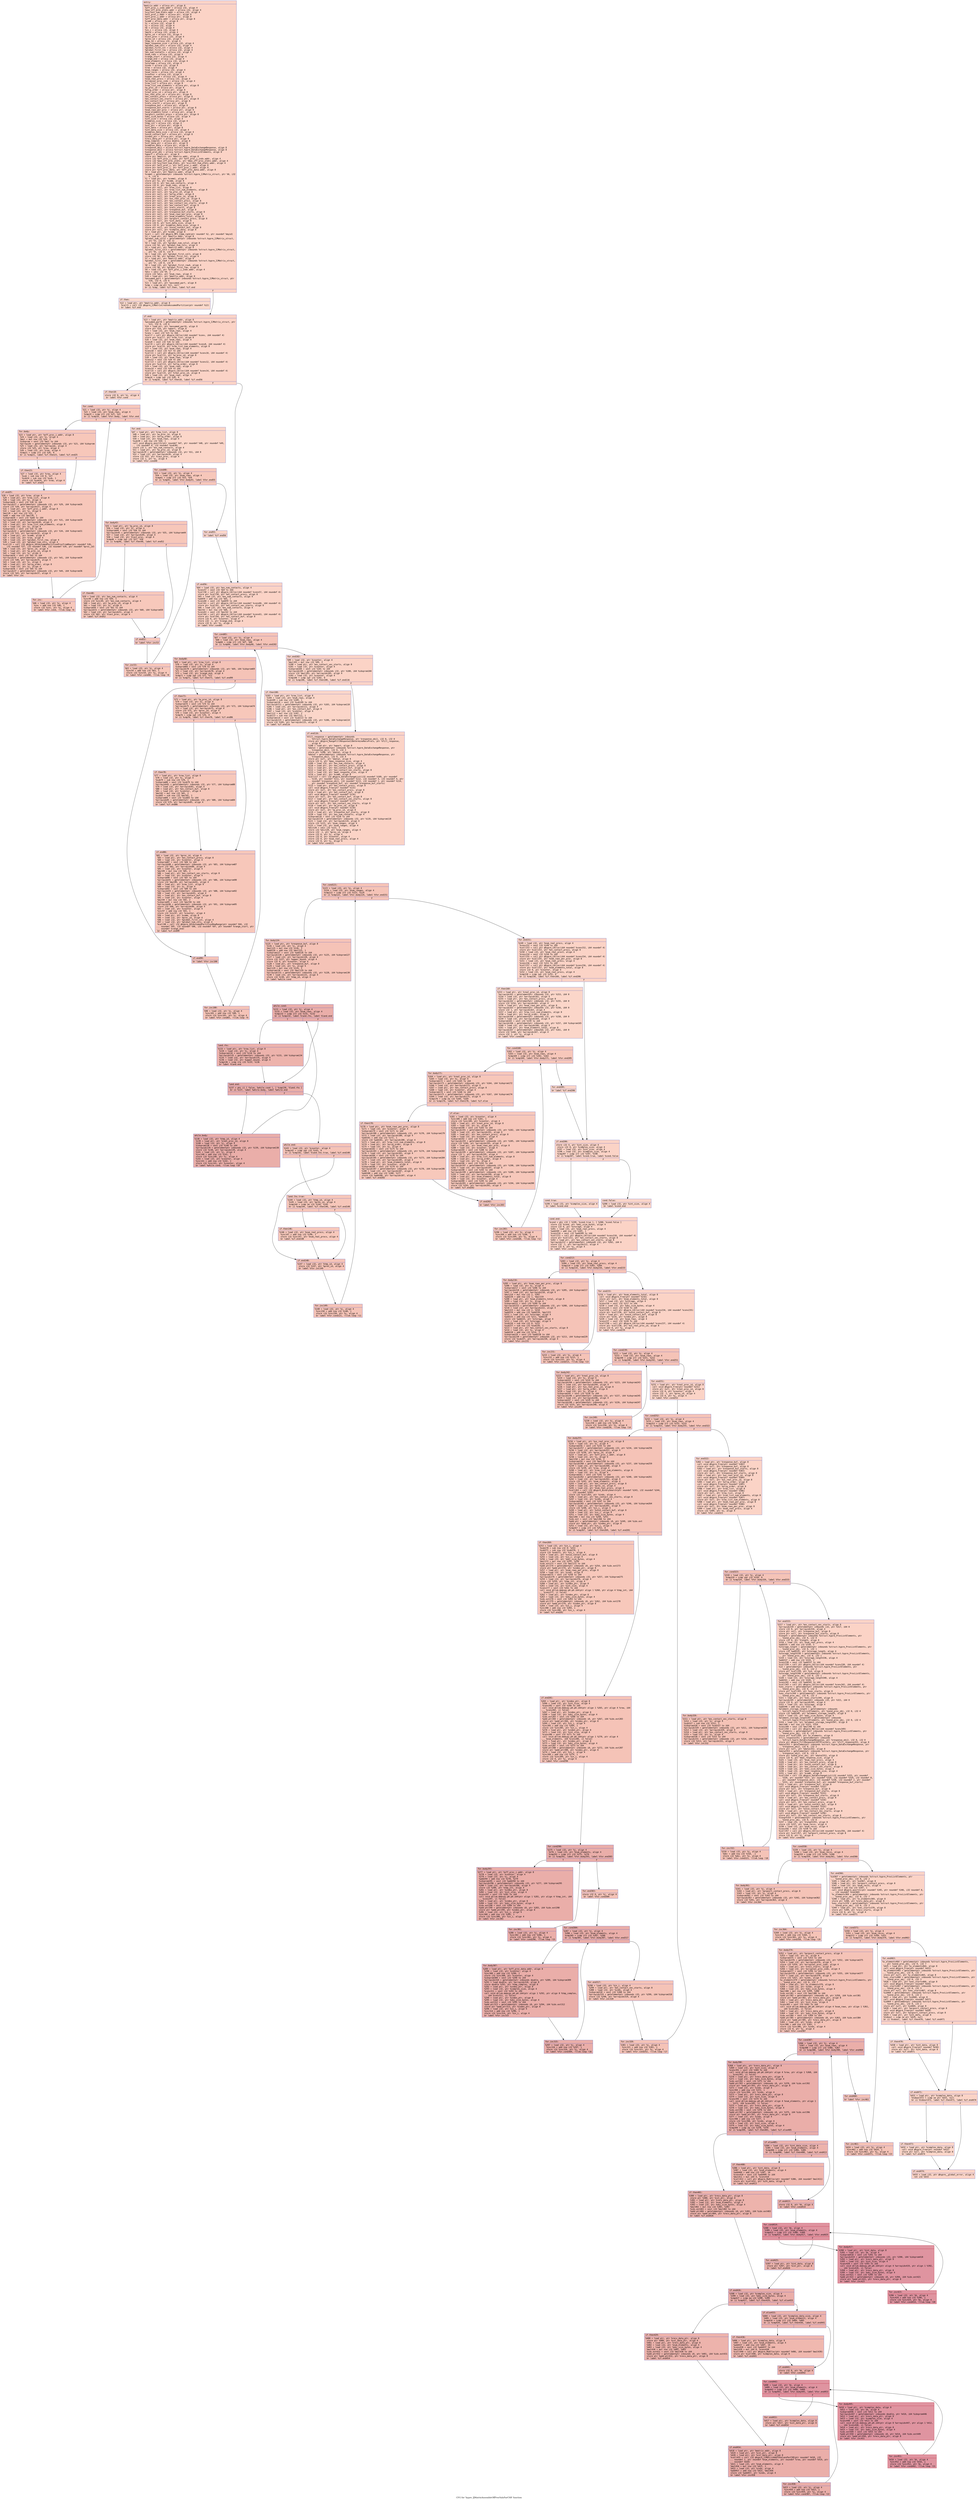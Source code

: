 digraph "CFG for 'hypre_IJMatrixAssembleOffProcValsParCSR' function" {
	label="CFG for 'hypre_IJMatrixAssembleOffProcValsParCSR' function";

	Node0x5640832ff610 [shape=record,color="#3d50c3ff", style=filled, fillcolor="#f59c7d70" fontname="Courier",label="{entry:\l|  %matrix.addr = alloca ptr, align 8\l  %off_proc_i_indx.addr = alloca i32, align 4\l  %max_off_proc_elmts.addr = alloca i32, align 4\l  %current_num_elmts.addr = alloca i32, align 4\l  %off_proc_i.addr = alloca ptr, align 8\l  %off_proc_j.addr = alloca ptr, align 8\l  %off_proc_data.addr = alloca ptr, align 8\l  %comm = alloca ptr, align 8\l  %i = alloca i32, align 4\l  %j = alloca i32, align 4\l  %k = alloca i32, align 4\l  %in_i = alloca i32, align 4\l  %myid = alloca i32, align 4\l  %proc_id = alloca i32, align 4\l  %last_proc = alloca i32, align 4\l  %prev_id = alloca i32, align 4\l  %tmp_id = alloca i32, align 4\l  %max_response_size = alloca i32, align 4\l  %global_num_cols = alloca i32, align 4\l  %global_first_col = alloca i32, align 4\l  %global_first_row = alloca i32, align 4\l  %ex_num_contacts = alloca i32, align 4\l  %num_rows = alloca i32, align 4\l  %range_start = alloca i32, align 4\l  %range_end = alloca i32, align 4\l  %num_elements = alloca i32, align 4\l  %storage = alloca i32, align 4\l  %indx = alloca i32, align 4\l  %row = alloca i32, align 4\l  %num_ranges = alloca i32, align 4\l  %num_recvs = alloca i32, align 4\l  %counter = alloca i32, align 4\l  %upper_bound = alloca i32, align 4\l  %num_real_procs = alloca i32, align 4\l  %original_proc_indx = alloca i32, align 4\l  %row_list = alloca ptr, align 8\l  %row_list_num_elements = alloca ptr, align 8\l  %a_proc_id = alloca ptr, align 8\l  %orig_order = alloca ptr, align 8\l  %real_proc_id = alloca ptr, align 8\l  %us_real_proc_id = alloca ptr, align 8\l  %ex_contact_procs = alloca ptr, align 8\l  %ex_contact_vec_starts = alloca ptr, align 8\l  %ex_contact_buf = alloca ptr, align 8\l  %recv_starts = alloca ptr, align 8\l  %response_buf = alloca ptr, align 8\l  %response_buf_starts = alloca ptr, align 8\l  %num_rows_per_proc = alloca ptr, align 8\l  %num_elements_total = alloca ptr, align 8\l  %argsort_contact_procs = alloca ptr, align 8\l  %obj_size_bytes = alloca i32, align 4\l  %int_size = alloca i32, align 4\l  %complex_size = alloca i32, align 4\l  %tmp_int = alloca i32, align 4\l  %col_ptr = alloca ptr, align 8\l  %int_data = alloca ptr, align 8\l  %int_data_size = alloca i32, align 4\l  %complex_data_size = alloca i32, align 4\l  %void_contact_buf = alloca ptr, align 8\l  %index_ptr = alloca ptr, align 8\l  %recv_data_ptr = alloca ptr, align 8\l  %tmp_complex = alloca double, align 8\l  %col_data_ptr = alloca ptr, align 8\l  %complex_data = alloca ptr, align 8\l  %response_obj1 = alloca %struct.hypre_DataExchangeResponse, align 8\l  %response_obj2 = alloca %struct.hypre_DataExchangeResponse, align 8\l  %send_proc_obj = alloca %struct.hypre_ProcListElements, align 8\l  %apart = alloca ptr, align 8\l  store ptr %matrix, ptr %matrix.addr, align 8\l  store i32 %off_proc_i_indx, ptr %off_proc_i_indx.addr, align 4\l  store i32 %max_off_proc_elmts, ptr %max_off_proc_elmts.addr, align 4\l  store i32 %current_num_elmts, ptr %current_num_elmts.addr, align 4\l  store ptr %off_proc_i, ptr %off_proc_i.addr, align 8\l  store ptr %off_proc_j, ptr %off_proc_j.addr, align 8\l  store ptr %off_proc_data, ptr %off_proc_data.addr, align 8\l  %0 = load ptr, ptr %matrix.addr, align 8\l  %comm1 = getelementptr inbounds %struct.hypre_IJMatrix_struct, ptr %0, i32\l... 0, i32 0\l  %1 = load ptr, ptr %comm1, align 8\l  store ptr %1, ptr %comm, align 8\l  store i32 0, ptr %ex_num_contacts, align 4\l  store i32 0, ptr %num_rows, align 4\l  store ptr null, ptr %row_list, align 8\l  store ptr null, ptr %row_list_num_elements, align 8\l  store ptr null, ptr %a_proc_id, align 8\l  store ptr null, ptr %orig_order, align 8\l  store ptr null, ptr %real_proc_id, align 8\l  store ptr null, ptr %us_real_proc_id, align 8\l  store ptr null, ptr %ex_contact_procs, align 8\l  store ptr null, ptr %ex_contact_vec_starts, align 8\l  store ptr null, ptr %ex_contact_buf, align 8\l  store ptr null, ptr %recv_starts, align 8\l  store ptr null, ptr %response_buf, align 8\l  store ptr null, ptr %response_buf_starts, align 8\l  store ptr null, ptr %num_rows_per_proc, align 8\l  store ptr null, ptr %num_elements_total, align 8\l  store ptr null, ptr %argsort_contact_procs, align 8\l  store ptr null, ptr %int_data, align 8\l  store i32 0, ptr %int_data_size, align 4\l  store i32 0, ptr %complex_data_size, align 4\l  store ptr null, ptr %void_contact_buf, align 8\l  store ptr null, ptr %complex_data, align 8\l  %2 = load ptr, ptr %comm, align 8\l  %call = call i32 @hypre_MPI_Comm_rank(ptr noundef %2, ptr noundef %myid)\l  %3 = load ptr, ptr %matrix.addr, align 8\l  %global_num_cols2 = getelementptr inbounds %struct.hypre_IJMatrix_struct,\l... ptr %3, i32 0, i32 11\l  %4 = load i32, ptr %global_num_cols2, align 8\l  store i32 %4, ptr %global_num_cols, align 4\l  %5 = load ptr, ptr %matrix.addr, align 8\l  %global_first_col3 = getelementptr inbounds %struct.hypre_IJMatrix_struct,\l... ptr %5, i32 0, i32 9\l  %6 = load i32, ptr %global_first_col3, align 8\l  store i32 %6, ptr %global_first_col, align 4\l  %7 = load ptr, ptr %matrix.addr, align 8\l  %global_first_row4 = getelementptr inbounds %struct.hypre_IJMatrix_struct,\l... ptr %7, i32 0, i32 8\l  %8 = load i32, ptr %global_first_row4, align 4\l  store i32 %8, ptr %global_first_row, align 4\l  %9 = load i32, ptr %off_proc_i_indx.addr, align 4\l  %div = sdiv i32 %9, 2\l  store i32 %div, ptr %num_rows, align 4\l  %10 = load ptr, ptr %matrix.addr, align 8\l  %assumed_part = getelementptr inbounds %struct.hypre_IJMatrix_struct, ptr\l... %10, i32 0, i32 6\l  %11 = load ptr, ptr %assumed_part, align 8\l  %cmp = icmp eq ptr %11, null\l  br i1 %cmp, label %if.then, label %if.end\l|{<s0>T|<s1>F}}"];
	Node0x5640832ff610:s0 -> Node0x56408331af00[tooltip="entry -> if.then\nProbability 37.50%" ];
	Node0x5640832ff610:s1 -> Node0x56408331af70[tooltip="entry -> if.end\nProbability 62.50%" ];
	Node0x56408331af00 [shape=record,color="#3d50c3ff", style=filled, fillcolor="#f7a88970" fontname="Courier",label="{if.then:\l|  %12 = load ptr, ptr %matrix.addr, align 8\l  %call5 = call i32 @hypre_IJMatrixCreateAssumedPartition(ptr noundef %12)\l  br label %if.end\l}"];
	Node0x56408331af00 -> Node0x56408331af70[tooltip="if.then -> if.end\nProbability 100.00%" ];
	Node0x56408331af70 [shape=record,color="#3d50c3ff", style=filled, fillcolor="#f59c7d70" fontname="Courier",label="{if.end:\l|  %13 = load ptr, ptr %matrix.addr, align 8\l  %assumed_part6 = getelementptr inbounds %struct.hypre_IJMatrix_struct, ptr\l... %13, i32 0, i32 6\l  %14 = load ptr, ptr %assumed_part6, align 8\l  store ptr %14, ptr %apart, align 8\l  %15 = load i32, ptr %num_rows, align 4\l  %conv = sext i32 %15 to i64\l  %call7 = call ptr @hypre_CAlloc(i64 noundef %conv, i64 noundef 4)\l  store ptr %call7, ptr %row_list, align 8\l  %16 = load i32, ptr %num_rows, align 4\l  %conv8 = sext i32 %16 to i64\l  %call9 = call ptr @hypre_CAlloc(i64 noundef %conv8, i64 noundef 4)\l  store ptr %call9, ptr %row_list_num_elements, align 8\l  %17 = load i32, ptr %num_rows, align 4\l  %conv10 = sext i32 %17 to i64\l  %call11 = call ptr @hypre_CAlloc(i64 noundef %conv10, i64 noundef 4)\l  store ptr %call11, ptr %a_proc_id, align 8\l  %18 = load i32, ptr %num_rows, align 4\l  %conv12 = sext i32 %18 to i64\l  %call13 = call ptr @hypre_CAlloc(i64 noundef %conv12, i64 noundef 4)\l  store ptr %call13, ptr %orig_order, align 8\l  %19 = load i32, ptr %num_rows, align 4\l  %conv14 = sext i32 %19 to i64\l  %call15 = call ptr @hypre_CAlloc(i64 noundef %conv14, i64 noundef 4)\l  store ptr %call15, ptr %real_proc_id, align 8\l  %20 = load i32, ptr %num_rows, align 4\l  %cmp16 = icmp sgt i32 %20, 0\l  br i1 %cmp16, label %if.then18, label %if.end56\l|{<s0>T|<s1>F}}"];
	Node0x56408331af70:s0 -> Node0x564083301a00[tooltip="if.end -> if.then18\nProbability 62.50%" ];
	Node0x56408331af70:s1 -> Node0x564083301a50[tooltip="if.end -> if.end56\nProbability 37.50%" ];
	Node0x564083301a00 [shape=record,color="#3d50c3ff", style=filled, fillcolor="#f6a38570" fontname="Courier",label="{if.then18:\l|  store i32 0, ptr %i, align 4\l  br label %for.cond\l}"];
	Node0x564083301a00 -> Node0x564083301bf0[tooltip="if.then18 -> for.cond\nProbability 100.00%" ];
	Node0x564083301bf0 [shape=record,color="#3d50c3ff", style=filled, fillcolor="#ec7f6370" fontname="Courier",label="{for.cond:\l|  %21 = load i32, ptr %i, align 4\l  %22 = load i32, ptr %num_rows, align 4\l  %cmp19 = icmp slt i32 %21, %22\l  br i1 %cmp19, label %for.body, label %for.end\l|{<s0>T|<s1>F}}"];
	Node0x564083301bf0:s0 -> Node0x56408331d010[tooltip="for.cond -> for.body\nProbability 96.88%" ];
	Node0x564083301bf0:s1 -> Node0x56408331d090[tooltip="for.cond -> for.end\nProbability 3.12%" ];
	Node0x56408331d010 [shape=record,color="#3d50c3ff", style=filled, fillcolor="#ec7f6370" fontname="Courier",label="{for.body:\l|  %23 = load ptr, ptr %off_proc_i.addr, align 8\l  %24 = load i32, ptr %i, align 4\l  %mul = mul nsw i32 %24, 2\l  %idxprom = sext i32 %mul to i64\l  %arrayidx = getelementptr inbounds i32, ptr %23, i64 %idxprom\l  %25 = load i32, ptr %arrayidx, align 4\l  store i32 %25, ptr %row, align 4\l  %26 = load i32, ptr %row, align 4\l  %cmp21 = icmp slt i32 %26, 0\l  br i1 %cmp21, label %if.then23, label %if.end25\l|{<s0>T|<s1>F}}"];
	Node0x56408331d010:s0 -> Node0x56408331d6f0[tooltip="for.body -> if.then23\nProbability 37.50%" ];
	Node0x56408331d010:s1 -> Node0x56408331d770[tooltip="for.body -> if.end25\nProbability 62.50%" ];
	Node0x56408331d6f0 [shape=record,color="#3d50c3ff", style=filled, fillcolor="#ef886b70" fontname="Courier",label="{if.then23:\l|  %27 = load i32, ptr %row, align 4\l  %sub = sub nsw i32 0, %27\l  %sub24 = sub nsw i32 %sub, 1\l  store i32 %sub24, ptr %row, align 4\l  br label %if.end25\l}"];
	Node0x56408331d6f0 -> Node0x56408331d770[tooltip="if.then23 -> if.end25\nProbability 100.00%" ];
	Node0x56408331d770 [shape=record,color="#3d50c3ff", style=filled, fillcolor="#ec7f6370" fontname="Courier",label="{if.end25:\l|  %28 = load i32, ptr %row, align 4\l  %29 = load ptr, ptr %row_list, align 8\l  %30 = load i32, ptr %i, align 4\l  %idxprom26 = sext i32 %30 to i64\l  %arrayidx27 = getelementptr inbounds i32, ptr %29, i64 %idxprom26\l  store i32 %28, ptr %arrayidx27, align 4\l  %31 = load ptr, ptr %off_proc_i.addr, align 8\l  %32 = load i32, ptr %i, align 4\l  %mul28 = mul nsw i32 %32, 2\l  %add = add nsw i32 %mul28, 1\l  %idxprom29 = sext i32 %add to i64\l  %arrayidx30 = getelementptr inbounds i32, ptr %31, i64 %idxprom29\l  %33 = load i32, ptr %arrayidx30, align 4\l  %34 = load ptr, ptr %row_list_num_elements, align 8\l  %35 = load i32, ptr %i, align 4\l  %idxprom31 = sext i32 %35 to i64\l  %arrayidx32 = getelementptr inbounds i32, ptr %34, i64 %idxprom31\l  store i32 %33, ptr %arrayidx32, align 4\l  %36 = load ptr, ptr %comm, align 8\l  %37 = load i32, ptr %row, align 4\l  %38 = load i32, ptr %global_first_row, align 4\l  %39 = load i32, ptr %global_num_cols, align 4\l  %call33 = call i32 @hypre_GetAssumedPartitionProcFromRow(ptr noundef %36,\l... i32 noundef %37, i32 noundef %38, i32 noundef %39, ptr noundef %proc_id)\l  %40 = load i32, ptr %proc_id, align 4\l  %41 = load ptr, ptr %a_proc_id, align 8\l  %42 = load i32, ptr %i, align 4\l  %idxprom34 = sext i32 %42 to i64\l  %arrayidx35 = getelementptr inbounds i32, ptr %41, i64 %idxprom34\l  store i32 %40, ptr %arrayidx35, align 4\l  %43 = load i32, ptr %i, align 4\l  %44 = load ptr, ptr %orig_order, align 8\l  %45 = load i32, ptr %i, align 4\l  %idxprom36 = sext i32 %45 to i64\l  %arrayidx37 = getelementptr inbounds i32, ptr %44, i64 %idxprom36\l  store i32 %43, ptr %arrayidx37, align 4\l  br label %for.inc\l}"];
	Node0x56408331d770 -> Node0x56408331f200[tooltip="if.end25 -> for.inc\nProbability 100.00%" ];
	Node0x56408331f200 [shape=record,color="#3d50c3ff", style=filled, fillcolor="#ec7f6370" fontname="Courier",label="{for.inc:\l|  %46 = load i32, ptr %i, align 4\l  %inc = add nsw i32 %46, 1\l  store i32 %inc, ptr %i, align 4\l  br label %for.cond, !llvm.loop !6\l}"];
	Node0x56408331f200 -> Node0x564083301bf0[tooltip="for.inc -> for.cond\nProbability 100.00%" ];
	Node0x56408331d090 [shape=record,color="#3d50c3ff", style=filled, fillcolor="#f6a38570" fontname="Courier",label="{for.end:\l|  %47 = load ptr, ptr %row_list, align 8\l  %48 = load ptr, ptr %a_proc_id, align 8\l  %49 = load ptr, ptr %orig_order, align 8\l  %50 = load i32, ptr %num_rows, align 4\l  %sub38 = sub nsw i32 %50, 1\l  call void @hypre_qsort3i(ptr noundef %47, ptr noundef %48, ptr noundef %49,\l... i32 noundef 0, i32 noundef %sub38)\l  store i32 1, ptr %ex_num_contacts, align 4\l  %51 = load ptr, ptr %a_proc_id, align 8\l  %arrayidx39 = getelementptr inbounds i32, ptr %51, i64 0\l  %52 = load i32, ptr %arrayidx39, align 4\l  store i32 %52, ptr %last_proc, align 4\l  store i32 1, ptr %i, align 4\l  br label %for.cond40\l}"];
	Node0x56408331d090 -> Node0x5640833206b0[tooltip="for.end -> for.cond40\nProbability 100.00%" ];
	Node0x5640833206b0 [shape=record,color="#3d50c3ff", style=filled, fillcolor="#ec7f6370" fontname="Courier",label="{for.cond40:\l|  %53 = load i32, ptr %i, align 4\l  %54 = load i32, ptr %num_rows, align 4\l  %cmp41 = icmp slt i32 %53, %54\l  br i1 %cmp41, label %for.body43, label %for.end55\l|{<s0>T|<s1>F}}"];
	Node0x5640833206b0:s0 -> Node0x564083320930[tooltip="for.cond40 -> for.body43\nProbability 96.88%" ];
	Node0x5640833206b0:s1 -> Node0x5640833209b0[tooltip="for.cond40 -> for.end55\nProbability 3.12%" ];
	Node0x564083320930 [shape=record,color="#3d50c3ff", style=filled, fillcolor="#ec7f6370" fontname="Courier",label="{for.body43:\l|  %55 = load ptr, ptr %a_proc_id, align 8\l  %56 = load i32, ptr %i, align 4\l  %idxprom44 = sext i32 %56 to i64\l  %arrayidx45 = getelementptr inbounds i32, ptr %55, i64 %idxprom44\l  %57 = load i32, ptr %arrayidx45, align 4\l  %58 = load i32, ptr %last_proc, align 4\l  %cmp46 = icmp sgt i32 %57, %58\l  br i1 %cmp46, label %if.then48, label %if.end52\l|{<s0>T|<s1>F}}"];
	Node0x564083320930:s0 -> Node0x564083320ee0[tooltip="for.body43 -> if.then48\nProbability 50.00%" ];
	Node0x564083320930:s1 -> Node0x564083320f60[tooltip="for.body43 -> if.end52\nProbability 50.00%" ];
	Node0x564083320ee0 [shape=record,color="#3d50c3ff", style=filled, fillcolor="#ed836670" fontname="Courier",label="{if.then48:\l|  %59 = load i32, ptr %ex_num_contacts, align 4\l  %inc49 = add nsw i32 %59, 1\l  store i32 %inc49, ptr %ex_num_contacts, align 4\l  %60 = load ptr, ptr %a_proc_id, align 8\l  %61 = load i32, ptr %i, align 4\l  %idxprom50 = sext i32 %61 to i64\l  %arrayidx51 = getelementptr inbounds i32, ptr %60, i64 %idxprom50\l  %62 = load i32, ptr %arrayidx51, align 4\l  store i32 %62, ptr %last_proc, align 4\l  br label %if.end52\l}"];
	Node0x564083320ee0 -> Node0x564083320f60[tooltip="if.then48 -> if.end52\nProbability 100.00%" ];
	Node0x564083320f60 [shape=record,color="#3d50c3ff", style=filled, fillcolor="#ec7f6370" fontname="Courier",label="{if.end52:\l|  br label %for.inc53\l}"];
	Node0x564083320f60 -> Node0x564083321660[tooltip="if.end52 -> for.inc53\nProbability 100.00%" ];
	Node0x564083321660 [shape=record,color="#3d50c3ff", style=filled, fillcolor="#ec7f6370" fontname="Courier",label="{for.inc53:\l|  %63 = load i32, ptr %i, align 4\l  %inc54 = add nsw i32 %63, 1\l  store i32 %inc54, ptr %i, align 4\l  br label %for.cond40, !llvm.loop !8\l}"];
	Node0x564083321660 -> Node0x5640833206b0[tooltip="for.inc53 -> for.cond40\nProbability 100.00%" ];
	Node0x5640833209b0 [shape=record,color="#3d50c3ff", style=filled, fillcolor="#f6a38570" fontname="Courier",label="{for.end55:\l|  br label %if.end56\l}"];
	Node0x5640833209b0 -> Node0x564083301a50[tooltip="for.end55 -> if.end56\nProbability 100.00%" ];
	Node0x564083301a50 [shape=record,color="#3d50c3ff", style=filled, fillcolor="#f59c7d70" fontname="Courier",label="{if.end56:\l|  %64 = load i32, ptr %ex_num_contacts, align 4\l  %conv57 = sext i32 %64 to i64\l  %call58 = call ptr @hypre_CAlloc(i64 noundef %conv57, i64 noundef 4)\l  store ptr %call58, ptr %ex_contact_procs, align 8\l  %65 = load i32, ptr %ex_num_contacts, align 4\l  %add59 = add nsw i32 %65, 1\l  %conv60 = sext i32 %add59 to i64\l  %call61 = call ptr @hypre_CAlloc(i64 noundef %conv60, i64 noundef 4)\l  store ptr %call61, ptr %ex_contact_vec_starts, align 8\l  %66 = load i32, ptr %ex_num_contacts, align 4\l  %mul62 = mul nsw i32 %66, 2\l  %conv63 = sext i32 %mul62 to i64\l  %call64 = call ptr @hypre_CAlloc(i64 noundef %conv63, i64 noundef 4)\l  store ptr %call64, ptr %ex_contact_buf, align 8\l  store i32 0, ptr %counter, align 4\l  store i32 -1, ptr %range_end, align 4\l  store i32 0, ptr %i, align 4\l  br label %for.cond65\l}"];
	Node0x564083301a50 -> Node0x5640833227b0[tooltip="if.end56 -> for.cond65\nProbability 100.00%" ];
	Node0x5640833227b0 [shape=record,color="#3d50c3ff", style=filled, fillcolor="#e8765c70" fontname="Courier",label="{for.cond65:\l|  %67 = load i32, ptr %i, align 4\l  %68 = load i32, ptr %num_rows, align 4\l  %cmp66 = icmp slt i32 %67, %68\l  br i1 %cmp66, label %for.body68, label %for.end102\l|{<s0>T|<s1>F}}"];
	Node0x5640833227b0:s0 -> Node0x564083322a00[tooltip="for.cond65 -> for.body68\nProbability 96.88%" ];
	Node0x5640833227b0:s1 -> Node0x564083322a50[tooltip="for.cond65 -> for.end102\nProbability 3.12%" ];
	Node0x564083322a00 [shape=record,color="#3d50c3ff", style=filled, fillcolor="#e8765c70" fontname="Courier",label="{for.body68:\l|  %69 = load ptr, ptr %row_list, align 8\l  %70 = load i32, ptr %i, align 4\l  %idxprom69 = sext i32 %70 to i64\l  %arrayidx70 = getelementptr inbounds i32, ptr %69, i64 %idxprom69\l  %71 = load i32, ptr %arrayidx70, align 4\l  %72 = load i32, ptr %range_end, align 4\l  %cmp71 = icmp sgt i32 %71, %72\l  br i1 %cmp71, label %if.then73, label %if.end99\l|{<s0>T|<s1>F}}"];
	Node0x564083322a00:s0 -> Node0x564083322fa0[tooltip="for.body68 -> if.then73\nProbability 50.00%" ];
	Node0x564083322a00:s1 -> Node0x564083323020[tooltip="for.body68 -> if.end99\nProbability 50.00%" ];
	Node0x564083322fa0 [shape=record,color="#3d50c3ff", style=filled, fillcolor="#ec7f6370" fontname="Courier",label="{if.then73:\l|  %73 = load ptr, ptr %a_proc_id, align 8\l  %74 = load i32, ptr %i, align 4\l  %idxprom74 = sext i32 %74 to i64\l  %arrayidx75 = getelementptr inbounds i32, ptr %73, i64 %idxprom74\l  %75 = load i32, ptr %arrayidx75, align 4\l  store i32 %75, ptr %proc_id, align 4\l  %76 = load i32, ptr %counter, align 4\l  %cmp76 = icmp sgt i32 %76, 0\l  br i1 %cmp76, label %if.then78, label %if.end86\l|{<s0>T|<s1>F}}"];
	Node0x564083322fa0:s0 -> Node0x564083323610[tooltip="if.then73 -> if.then78\nProbability 62.50%" ];
	Node0x564083322fa0:s1 -> Node0x564083323690[tooltip="if.then73 -> if.end86\nProbability 37.50%" ];
	Node0x564083323610 [shape=record,color="#3d50c3ff", style=filled, fillcolor="#ed836670" fontname="Courier",label="{if.then78:\l|  %77 = load ptr, ptr %row_list, align 8\l  %78 = load i32, ptr %i, align 4\l  %sub79 = sub nsw i32 %78, 1\l  %idxprom80 = sext i32 %sub79 to i64\l  %arrayidx81 = getelementptr inbounds i32, ptr %77, i64 %idxprom80\l  %79 = load i32, ptr %arrayidx81, align 4\l  %80 = load ptr, ptr %ex_contact_buf, align 8\l  %81 = load i32, ptr %counter, align 4\l  %mul82 = mul nsw i32 %81, 2\l  %sub83 = sub nsw i32 %mul82, 1\l  %idxprom84 = sext i32 %sub83 to i64\l  %arrayidx85 = getelementptr inbounds i32, ptr %80, i64 %idxprom84\l  store i32 %79, ptr %arrayidx85, align 4\l  br label %if.end86\l}"];
	Node0x564083323610 -> Node0x564083323690[tooltip="if.then78 -> if.end86\nProbability 100.00%" ];
	Node0x564083323690 [shape=record,color="#3d50c3ff", style=filled, fillcolor="#ec7f6370" fontname="Courier",label="{if.end86:\l|  %82 = load i32, ptr %proc_id, align 4\l  %83 = load ptr, ptr %ex_contact_procs, align 8\l  %84 = load i32, ptr %counter, align 4\l  %idxprom87 = sext i32 %84 to i64\l  %arrayidx88 = getelementptr inbounds i32, ptr %83, i64 %idxprom87\l  store i32 %82, ptr %arrayidx88, align 4\l  %85 = load i32, ptr %counter, align 4\l  %mul89 = mul nsw i32 %85, 2\l  %86 = load ptr, ptr %ex_contact_vec_starts, align 8\l  %87 = load i32, ptr %counter, align 4\l  %idxprom90 = sext i32 %87 to i64\l  %arrayidx91 = getelementptr inbounds i32, ptr %86, i64 %idxprom90\l  store i32 %mul89, ptr %arrayidx91, align 4\l  %88 = load ptr, ptr %row_list, align 8\l  %89 = load i32, ptr %i, align 4\l  %idxprom92 = sext i32 %89 to i64\l  %arrayidx93 = getelementptr inbounds i32, ptr %88, i64 %idxprom92\l  %90 = load i32, ptr %arrayidx93, align 4\l  %91 = load ptr, ptr %ex_contact_buf, align 8\l  %92 = load i32, ptr %counter, align 4\l  %mul94 = mul nsw i32 %92, 2\l  %idxprom95 = sext i32 %mul94 to i64\l  %arrayidx96 = getelementptr inbounds i32, ptr %91, i64 %idxprom95\l  store i32 %90, ptr %arrayidx96, align 4\l  %93 = load i32, ptr %counter, align 4\l  %inc97 = add nsw i32 %93, 1\l  store i32 %inc97, ptr %counter, align 4\l  %94 = load ptr, ptr %comm, align 8\l  %95 = load i32, ptr %proc_id, align 4\l  %96 = load i32, ptr %global_first_col, align 4\l  %97 = load i32, ptr %global_num_cols, align 4\l  %call98 = call i32 @hypre_GetAssumedPartitionRowRange(ptr noundef %94, i32\l... noundef %95, i32 noundef %96, i32 noundef %97, ptr noundef %range_start, ptr\l... noundef %range_end)\l  br label %if.end99\l}"];
	Node0x564083323690 -> Node0x564083323020[tooltip="if.end86 -> if.end99\nProbability 100.00%" ];
	Node0x564083323020 [shape=record,color="#3d50c3ff", style=filled, fillcolor="#e8765c70" fontname="Courier",label="{if.end99:\l|  br label %for.inc100\l}"];
	Node0x564083323020 -> Node0x56408331fab0[tooltip="if.end99 -> for.inc100\nProbability 100.00%" ];
	Node0x56408331fab0 [shape=record,color="#3d50c3ff", style=filled, fillcolor="#e8765c70" fontname="Courier",label="{for.inc100:\l|  %98 = load i32, ptr %i, align 4\l  %inc101 = add nsw i32 %98, 1\l  store i32 %inc101, ptr %i, align 4\l  br label %for.cond65, !llvm.loop !9\l}"];
	Node0x56408331fab0 -> Node0x5640833227b0[tooltip="for.inc100 -> for.cond65\nProbability 100.00%" ];
	Node0x564083322a50 [shape=record,color="#3d50c3ff", style=filled, fillcolor="#f59c7d70" fontname="Courier",label="{for.end102:\l|  %99 = load i32, ptr %counter, align 4\l  %mul103 = mul nsw i32 %99, 2\l  %100 = load ptr, ptr %ex_contact_vec_starts, align 8\l  %101 = load i32, ptr %counter, align 4\l  %idxprom104 = sext i32 %101 to i64\l  %arrayidx105 = getelementptr inbounds i32, ptr %100, i64 %idxprom104\l  store i32 %mul103, ptr %arrayidx105, align 4\l  %102 = load i32, ptr %counter, align 4\l  %cmp106 = icmp sgt i32 %102, 0\l  br i1 %cmp106, label %if.then108, label %if.end116\l|{<s0>T|<s1>F}}"];
	Node0x564083322a50:s0 -> Node0x564083326750[tooltip="for.end102 -> if.then108\nProbability 62.50%" ];
	Node0x564083322a50:s1 -> Node0x5640833267d0[tooltip="for.end102 -> if.end116\nProbability 37.50%" ];
	Node0x564083326750 [shape=record,color="#3d50c3ff", style=filled, fillcolor="#f6a38570" fontname="Courier",label="{if.then108:\l|  %103 = load ptr, ptr %row_list, align 8\l  %104 = load i32, ptr %num_rows, align 4\l  %sub109 = sub nsw i32 %104, 1\l  %idxprom110 = sext i32 %sub109 to i64\l  %arrayidx111 = getelementptr inbounds i32, ptr %103, i64 %idxprom110\l  %105 = load i32, ptr %arrayidx111, align 4\l  %106 = load ptr, ptr %ex_contact_buf, align 8\l  %107 = load i32, ptr %counter, align 4\l  %mul112 = mul nsw i32 %107, 2\l  %sub113 = sub nsw i32 %mul112, 1\l  %idxprom114 = sext i32 %sub113 to i64\l  %arrayidx115 = getelementptr inbounds i32, ptr %106, i64 %idxprom114\l  store i32 %105, ptr %arrayidx115, align 4\l  br label %if.end116\l}"];
	Node0x564083326750 -> Node0x5640833267d0[tooltip="if.then108 -> if.end116\nProbability 100.00%" ];
	Node0x5640833267d0 [shape=record,color="#3d50c3ff", style=filled, fillcolor="#f59c7d70" fontname="Courier",label="{if.end116:\l|  %fill_response = getelementptr inbounds\l... %struct.hypre_DataExchangeResponse, ptr %response_obj1, i32 0, i32 0\l  store ptr @hypre_RangeFillResponseIJDetermineRecvProcs, ptr %fill_response,\l... align 8\l  %108 = load ptr, ptr %apart, align 8\l  %data1 = getelementptr inbounds %struct.hypre_DataExchangeResponse, ptr\l... %response_obj1, i32 0, i32 3\l  store ptr %108, ptr %data1, align 8\l  %data2 = getelementptr inbounds %struct.hypre_DataExchangeResponse, ptr\l... %response_obj1, i32 0, i32 4\l  store ptr null, ptr %data2, align 8\l  store i32 6, ptr %max_response_size, align 4\l  %109 = load i32, ptr %ex_num_contacts, align 4\l  %110 = load ptr, ptr %ex_contact_procs, align 8\l  %111 = load ptr, ptr %ex_contact_buf, align 8\l  %112 = load ptr, ptr %ex_contact_vec_starts, align 8\l  %113 = load i32, ptr %max_response_size, align 4\l  %114 = load ptr, ptr %comm, align 8\l  %call117 = call i32 @hypre_DataExchangeList(i32 noundef %109, ptr noundef\l... %110, ptr noundef %111, ptr noundef %112, i32 noundef 4, i32 noundef 4, ptr\l... noundef %response_obj1, i32 noundef %113, i32 noundef 1, ptr noundef %114,\l... ptr noundef %response_buf, ptr noundef %response_buf_starts)\l  %115 = load ptr, ptr %ex_contact_procs, align 8\l  call void @hypre_Free(ptr noundef %115)\l  store ptr null, ptr %ex_contact_procs, align 8\l  %116 = load ptr, ptr %ex_contact_buf, align 8\l  call void @hypre_Free(ptr noundef %116)\l  store ptr null, ptr %ex_contact_buf, align 8\l  %117 = load ptr, ptr %ex_contact_vec_starts, align 8\l  call void @hypre_Free(ptr noundef %117)\l  store ptr null, ptr %ex_contact_vec_starts, align 8\l  %118 = load ptr, ptr %a_proc_id, align 8\l  call void @hypre_Free(ptr noundef %118)\l  store ptr null, ptr %a_proc_id, align 8\l  %119 = load ptr, ptr %response_buf_starts, align 8\l  %120 = load i32, ptr %ex_num_contacts, align 4\l  %idxprom118 = sext i32 %120 to i64\l  %arrayidx119 = getelementptr inbounds i32, ptr %119, i64 %idxprom118\l  %121 = load i32, ptr %arrayidx119, align 4\l  store i32 %121, ptr %num_ranges, align 4\l  %122 = load i32, ptr %num_ranges, align 4\l  %div120 = sdiv i32 %122, 2\l  store i32 %div120, ptr %num_ranges, align 4\l  store i32 -1, ptr %prev_id, align 4\l  store i32 0, ptr %j, align 4\l  store i32 0, ptr %counter, align 4\l  store i32 0, ptr %num_real_procs, align 4\l  store i32 0, ptr %i, align 4\l  br label %for.cond121\l}"];
	Node0x5640833267d0 -> Node0x564083329c50[tooltip="if.end116 -> for.cond121\nProbability 100.00%" ];
	Node0x564083329c50 [shape=record,color="#3d50c3ff", style=filled, fillcolor="#e8765c70" fontname="Courier",label="{for.cond121:\l|  %123 = load i32, ptr %i, align 4\l  %124 = load i32, ptr %num_ranges, align 4\l  %cmp122 = icmp slt i32 %123, %124\l  br i1 %cmp122, label %for.body124, label %for.end151\l|{<s0>T|<s1>F}}"];
	Node0x564083329c50:s0 -> Node0x564083329e30[tooltip="for.cond121 -> for.body124\nProbability 96.88%" ];
	Node0x564083329c50:s1 -> Node0x564083329eb0[tooltip="for.cond121 -> for.end151\nProbability 3.12%" ];
	Node0x564083329e30 [shape=record,color="#3d50c3ff", style=filled, fillcolor="#e8765c70" fontname="Courier",label="{for.body124:\l|  %125 = load ptr, ptr %response_buf, align 8\l  %126 = load i32, ptr %i, align 4\l  %mul125 = mul nsw i32 %126, 2\l  %add126 = add nsw i32 %mul125, 1\l  %idxprom127 = sext i32 %add126 to i64\l  %arrayidx128 = getelementptr inbounds i32, ptr %125, i64 %idxprom127\l  %127 = load i32, ptr %arrayidx128, align 4\l  store i32 %127, ptr %upper_bound, align 4\l  store i32 0, ptr %counter, align 4\l  %128 = load ptr, ptr %response_buf, align 8\l  %129 = load i32, ptr %i, align 4\l  %mul129 = mul nsw i32 %129, 2\l  %idxprom130 = sext i32 %mul129 to i64\l  %arrayidx131 = getelementptr inbounds i32, ptr %128, i64 %idxprom130\l  %130 = load i32, ptr %arrayidx131, align 4\l  store i32 %130, ptr %tmp_id, align 4\l  br label %while.cond\l}"];
	Node0x564083329e30 -> Node0x56408332a980[tooltip="for.body124 -> while.cond\nProbability 100.00%" ];
	Node0x56408332a980 [shape=record,color="#3d50c3ff", style=filled, fillcolor="#d0473d70" fontname="Courier",label="{while.cond:\l|  %131 = load i32, ptr %j, align 4\l  %132 = load i32, ptr %num_rows, align 4\l  %cmp132 = icmp slt i32 %131, %132\l  br i1 %cmp132, label %land.rhs, label %land.end\l|{<s0>T|<s1>F}}"];
	Node0x56408332a980:s0 -> Node0x56408332ac20[tooltip="while.cond -> land.rhs\nProbability 50.00%" ];
	Node0x56408332a980:s1 -> Node0x56408332aca0[tooltip="while.cond -> land.end\nProbability 50.00%" ];
	Node0x56408332ac20 [shape=record,color="#3d50c3ff", style=filled, fillcolor="#d6524470" fontname="Courier",label="{land.rhs:\l|  %133 = load ptr, ptr %row_list, align 8\l  %134 = load i32, ptr %j, align 4\l  %idxprom134 = sext i32 %134 to i64\l  %arrayidx135 = getelementptr inbounds i32, ptr %133, i64 %idxprom134\l  %135 = load i32, ptr %arrayidx135, align 4\l  %136 = load i32, ptr %upper_bound, align 4\l  %cmp136 = icmp sle i32 %135, %136\l  br label %land.end\l}"];
	Node0x56408332ac20 -> Node0x56408332aca0[tooltip="land.rhs -> land.end\nProbability 100.00%" ];
	Node0x56408332aca0 [shape=record,color="#3d50c3ff", style=filled, fillcolor="#d0473d70" fontname="Courier",label="{land.end:\l|  %137 = phi i1 [ false, %while.cond ], [ %cmp136, %land.rhs ]\l  br i1 %137, label %while.body, label %while.end\l|{<s0>T|<s1>F}}"];
	Node0x56408332aca0:s0 -> Node0x56408332b2f0[tooltip="land.end -> while.body\nProbability 96.88%" ];
	Node0x56408332aca0:s1 -> Node0x56408332b3d0[tooltip="land.end -> while.end\nProbability 3.12%" ];
	Node0x56408332b2f0 [shape=record,color="#3d50c3ff", style=filled, fillcolor="#d0473d70" fontname="Courier",label="{while.body:\l|  %138 = load i32, ptr %tmp_id, align 4\l  %139 = load ptr, ptr %real_proc_id, align 8\l  %140 = load i32, ptr %j, align 4\l  %idxprom138 = sext i32 %140 to i64\l  %arrayidx139 = getelementptr inbounds i32, ptr %139, i64 %idxprom138\l  store i32 %138, ptr %arrayidx139, align 4\l  %141 = load i32, ptr %j, align 4\l  %inc140 = add nsw i32 %141, 1\l  store i32 %inc140, ptr %j, align 4\l  %142 = load i32, ptr %counter, align 4\l  %inc141 = add nsw i32 %142, 1\l  store i32 %inc141, ptr %counter, align 4\l  br label %while.cond, !llvm.loop !10\l}"];
	Node0x56408332b2f0 -> Node0x56408332a980[tooltip="while.body -> while.cond\nProbability 100.00%" ];
	Node0x56408332b3d0 [shape=record,color="#3d50c3ff", style=filled, fillcolor="#e8765c70" fontname="Courier",label="{while.end:\l|  %143 = load i32, ptr %counter, align 4\l  %cmp142 = icmp sgt i32 %143, 0\l  br i1 %cmp142, label %land.lhs.true, label %if.end148\l|{<s0>T|<s1>F}}"];
	Node0x56408332b3d0:s0 -> Node0x56408332bf40[tooltip="while.end -> land.lhs.true\nProbability 62.50%" ];
	Node0x56408332b3d0:s1 -> Node0x56408332bfc0[tooltip="while.end -> if.end148\nProbability 37.50%" ];
	Node0x56408332bf40 [shape=record,color="#3d50c3ff", style=filled, fillcolor="#ec7f6370" fontname="Courier",label="{land.lhs.true:\l|  %144 = load i32, ptr %tmp_id, align 4\l  %145 = load i32, ptr %prev_id, align 4\l  %cmp144 = icmp ne i32 %144, %145\l  br i1 %cmp144, label %if.then146, label %if.end148\l|{<s0>T|<s1>F}}"];
	Node0x56408332bf40:s0 -> Node0x56408332c2a0[tooltip="land.lhs.true -> if.then146\nProbability 50.00%" ];
	Node0x56408332bf40:s1 -> Node0x56408332bfc0[tooltip="land.lhs.true -> if.end148\nProbability 50.00%" ];
	Node0x56408332c2a0 [shape=record,color="#3d50c3ff", style=filled, fillcolor="#ed836670" fontname="Courier",label="{if.then146:\l|  %146 = load i32, ptr %num_real_procs, align 4\l  %inc147 = add nsw i32 %146, 1\l  store i32 %inc147, ptr %num_real_procs, align 4\l  br label %if.end148\l}"];
	Node0x56408332c2a0 -> Node0x56408332bfc0[tooltip="if.then146 -> if.end148\nProbability 100.00%" ];
	Node0x56408332bfc0 [shape=record,color="#3d50c3ff", style=filled, fillcolor="#e8765c70" fontname="Courier",label="{if.end148:\l|  %147 = load i32, ptr %tmp_id, align 4\l  store i32 %147, ptr %prev_id, align 4\l  br label %for.inc149\l}"];
	Node0x56408332bfc0 -> Node0x56408332c730[tooltip="if.end148 -> for.inc149\nProbability 100.00%" ];
	Node0x56408332c730 [shape=record,color="#3d50c3ff", style=filled, fillcolor="#e8765c70" fontname="Courier",label="{for.inc149:\l|  %148 = load i32, ptr %i, align 4\l  %inc150 = add nsw i32 %148, 1\l  store i32 %inc150, ptr %i, align 4\l  br label %for.cond121, !llvm.loop !11\l}"];
	Node0x56408332c730 -> Node0x564083329c50[tooltip="for.inc149 -> for.cond121\nProbability 100.00%" ];
	Node0x564083329eb0 [shape=record,color="#3d50c3ff", style=filled, fillcolor="#f59c7d70" fontname="Courier",label="{for.end151:\l|  %149 = load i32, ptr %num_real_procs, align 4\l  %conv152 = sext i32 %149 to i64\l  %call153 = call ptr @hypre_CAlloc(i64 noundef %conv152, i64 noundef 4)\l  store ptr %call153, ptr %ex_contact_procs, align 8\l  %150 = load i32, ptr %num_real_procs, align 4\l  %conv154 = sext i32 %150 to i64\l  %call155 = call ptr @hypre_CAlloc(i64 noundef %conv154, i64 noundef 4)\l  store ptr %call155, ptr %num_rows_per_proc, align 8\l  %151 = load i32, ptr %num_real_procs, align 4\l  %conv156 = sext i32 %151 to i64\l  %call157 = call ptr @hypre_CAlloc(i64 noundef %conv156, i64 noundef 4)\l  store ptr %call157, ptr %num_elements_total, align 8\l  store i32 0, ptr %counter, align 4\l  %152 = load i32, ptr %num_real_procs, align 4\l  %cmp158 = icmp sgt i32 %152, 0\l  br i1 %cmp158, label %if.then160, label %if.end206\l|{<s0>T|<s1>F}}"];
	Node0x564083329eb0:s0 -> Node0x56408332d680[tooltip="for.end151 -> if.then160\nProbability 62.50%" ];
	Node0x564083329eb0:s1 -> Node0x56408332d6d0[tooltip="for.end151 -> if.end206\nProbability 37.50%" ];
	Node0x56408332d680 [shape=record,color="#3d50c3ff", style=filled, fillcolor="#f6a38570" fontname="Courier",label="{if.then160:\l|  %153 = load ptr, ptr %real_proc_id, align 8\l  %arrayidx161 = getelementptr inbounds i32, ptr %153, i64 0\l  %154 = load i32, ptr %arrayidx161, align 4\l  %155 = load ptr, ptr %ex_contact_procs, align 8\l  %arrayidx162 = getelementptr inbounds i32, ptr %155, i64 0\l  store i32 %154, ptr %arrayidx162, align 4\l  %156 = load ptr, ptr %num_rows_per_proc, align 8\l  %arrayidx163 = getelementptr inbounds i32, ptr %156, i64 0\l  store i32 1, ptr %arrayidx163, align 4\l  %157 = load ptr, ptr %row_list_num_elements, align 8\l  %158 = load ptr, ptr %orig_order, align 8\l  %arrayidx164 = getelementptr inbounds i32, ptr %158, i64 0\l  %159 = load i32, ptr %arrayidx164, align 4\l  %idxprom165 = sext i32 %159 to i64\l  %arrayidx166 = getelementptr inbounds i32, ptr %157, i64 %idxprom165\l  %160 = load i32, ptr %arrayidx166, align 4\l  %161 = load ptr, ptr %num_elements_total, align 8\l  %arrayidx167 = getelementptr inbounds i32, ptr %161, i64 0\l  store i32 %160, ptr %arrayidx167, align 4\l  store i32 1, ptr %i, align 4\l  br label %for.cond168\l}"];
	Node0x56408332d680 -> Node0x56408332e480[tooltip="if.then160 -> for.cond168\nProbability 100.00%" ];
	Node0x56408332e480 [shape=record,color="#3d50c3ff", style=filled, fillcolor="#ec7f6370" fontname="Courier",label="{for.cond168:\l|  %162 = load i32, ptr %i, align 4\l  %163 = load i32, ptr %num_rows, align 4\l  %cmp169 = icmp slt i32 %162, %163\l  br i1 %cmp169, label %for.body171, label %for.end205\l|{<s0>T|<s1>F}}"];
	Node0x56408332e480:s0 -> Node0x56408332e6f0[tooltip="for.cond168 -> for.body171\nProbability 96.88%" ];
	Node0x56408332e480:s1 -> Node0x56408332e770[tooltip="for.cond168 -> for.end205\nProbability 3.12%" ];
	Node0x56408332e6f0 [shape=record,color="#3d50c3ff", style=filled, fillcolor="#ec7f6370" fontname="Courier",label="{for.body171:\l|  %164 = load ptr, ptr %real_proc_id, align 8\l  %165 = load i32, ptr %i, align 4\l  %idxprom172 = sext i32 %165 to i64\l  %arrayidx173 = getelementptr inbounds i32, ptr %164, i64 %idxprom172\l  %166 = load i32, ptr %arrayidx173, align 4\l  %167 = load ptr, ptr %ex_contact_procs, align 8\l  %168 = load i32, ptr %counter, align 4\l  %idxprom174 = sext i32 %168 to i64\l  %arrayidx175 = getelementptr inbounds i32, ptr %167, i64 %idxprom174\l  %169 = load i32, ptr %arrayidx175, align 4\l  %cmp176 = icmp eq i32 %166, %169\l  br i1 %cmp176, label %if.then178, label %if.else\l|{<s0>T|<s1>F}}"];
	Node0x56408332e6f0:s0 -> Node0x56408332ef30[tooltip="for.body171 -> if.then178\nProbability 50.00%" ];
	Node0x56408332e6f0:s1 -> Node0x56408332efb0[tooltip="for.body171 -> if.else\nProbability 50.00%" ];
	Node0x56408332ef30 [shape=record,color="#3d50c3ff", style=filled, fillcolor="#ed836670" fontname="Courier",label="{if.then178:\l|  %170 = load ptr, ptr %num_rows_per_proc, align 8\l  %171 = load i32, ptr %counter, align 4\l  %idxprom179 = sext i32 %171 to i64\l  %arrayidx180 = getelementptr inbounds i32, ptr %170, i64 %idxprom179\l  %172 = load i32, ptr %arrayidx180, align 4\l  %add181 = add nsw i32 %172, 1\l  store i32 %add181, ptr %arrayidx180, align 4\l  %173 = load ptr, ptr %row_list_num_elements, align 8\l  %174 = load ptr, ptr %orig_order, align 8\l  %175 = load i32, ptr %i, align 4\l  %idxprom182 = sext i32 %175 to i64\l  %arrayidx183 = getelementptr inbounds i32, ptr %174, i64 %idxprom182\l  %176 = load i32, ptr %arrayidx183, align 4\l  %idxprom184 = sext i32 %176 to i64\l  %arrayidx185 = getelementptr inbounds i32, ptr %173, i64 %idxprom184\l  %177 = load i32, ptr %arrayidx185, align 4\l  %178 = load ptr, ptr %num_elements_total, align 8\l  %179 = load i32, ptr %counter, align 4\l  %idxprom186 = sext i32 %179 to i64\l  %arrayidx187 = getelementptr inbounds i32, ptr %178, i64 %idxprom186\l  %180 = load i32, ptr %arrayidx187, align 4\l  %add188 = add nsw i32 %180, %177\l  store i32 %add188, ptr %arrayidx187, align 4\l  br label %if.end202\l}"];
	Node0x56408332ef30 -> Node0x56408332ff10[tooltip="if.then178 -> if.end202\nProbability 100.00%" ];
	Node0x56408332efb0 [shape=record,color="#3d50c3ff", style=filled, fillcolor="#ed836670" fontname="Courier",label="{if.else:\l|  %181 = load i32, ptr %counter, align 4\l  %inc189 = add nsw i32 %181, 1\l  store i32 %inc189, ptr %counter, align 4\l  %182 = load ptr, ptr %real_proc_id, align 8\l  %183 = load i32, ptr %i, align 4\l  %idxprom190 = sext i32 %183 to i64\l  %arrayidx191 = getelementptr inbounds i32, ptr %182, i64 %idxprom190\l  %184 = load i32, ptr %arrayidx191, align 4\l  %185 = load ptr, ptr %ex_contact_procs, align 8\l  %186 = load i32, ptr %counter, align 4\l  %idxprom192 = sext i32 %186 to i64\l  %arrayidx193 = getelementptr inbounds i32, ptr %185, i64 %idxprom192\l  store i32 %184, ptr %arrayidx193, align 4\l  %187 = load ptr, ptr %num_rows_per_proc, align 8\l  %188 = load i32, ptr %counter, align 4\l  %idxprom194 = sext i32 %188 to i64\l  %arrayidx195 = getelementptr inbounds i32, ptr %187, i64 %idxprom194\l  store i32 1, ptr %arrayidx195, align 4\l  %189 = load ptr, ptr %row_list_num_elements, align 8\l  %190 = load ptr, ptr %orig_order, align 8\l  %191 = load i32, ptr %i, align 4\l  %idxprom196 = sext i32 %191 to i64\l  %arrayidx197 = getelementptr inbounds i32, ptr %190, i64 %idxprom196\l  %192 = load i32, ptr %arrayidx197, align 4\l  %idxprom198 = sext i32 %192 to i64\l  %arrayidx199 = getelementptr inbounds i32, ptr %189, i64 %idxprom198\l  %193 = load i32, ptr %arrayidx199, align 4\l  %194 = load ptr, ptr %num_elements_total, align 8\l  %195 = load i32, ptr %counter, align 4\l  %idxprom200 = sext i32 %195 to i64\l  %arrayidx201 = getelementptr inbounds i32, ptr %194, i64 %idxprom200\l  store i32 %193, ptr %arrayidx201, align 4\l  br label %if.end202\l}"];
	Node0x56408332efb0 -> Node0x56408332ff10[tooltip="if.else -> if.end202\nProbability 100.00%" ];
	Node0x56408332ff10 [shape=record,color="#3d50c3ff", style=filled, fillcolor="#ec7f6370" fontname="Courier",label="{if.end202:\l|  br label %for.inc203\l}"];
	Node0x56408332ff10 -> Node0x564083325890[tooltip="if.end202 -> for.inc203\nProbability 100.00%" ];
	Node0x564083325890 [shape=record,color="#3d50c3ff", style=filled, fillcolor="#ec7f6370" fontname="Courier",label="{for.inc203:\l|  %196 = load i32, ptr %i, align 4\l  %inc204 = add nsw i32 %196, 1\l  store i32 %inc204, ptr %i, align 4\l  br label %for.cond168, !llvm.loop !12\l}"];
	Node0x564083325890 -> Node0x56408332e480[tooltip="for.inc203 -> for.cond168\nProbability 100.00%" ];
	Node0x56408332e770 [shape=record,color="#3d50c3ff", style=filled, fillcolor="#f6a38570" fontname="Courier",label="{for.end205:\l|  br label %if.end206\l}"];
	Node0x56408332e770 -> Node0x56408332d6d0[tooltip="for.end205 -> if.end206\nProbability 100.00%" ];
	Node0x56408332d6d0 [shape=record,color="#3d50c3ff", style=filled, fillcolor="#f59c7d70" fontname="Courier",label="{if.end206:\l|  store i32 4, ptr %int_size, align 4\l  store i32 8, ptr %complex_size, align 4\l  %197 = load i32, ptr %int_size, align 4\l  %198 = load i32, ptr %complex_size, align 4\l  %cmp207 = icmp slt i32 %197, %198\l  br i1 %cmp207, label %cond.true, label %cond.false\l|{<s0>T|<s1>F}}"];
	Node0x56408332d6d0:s0 -> Node0x564083326070[tooltip="if.end206 -> cond.true\nProbability 50.00%" ];
	Node0x56408332d6d0:s1 -> Node0x5640833260f0[tooltip="if.end206 -> cond.false\nProbability 50.00%" ];
	Node0x564083326070 [shape=record,color="#3d50c3ff", style=filled, fillcolor="#f6a38570" fontname="Courier",label="{cond.true:\l|  %199 = load i32, ptr %complex_size, align 4\l  br label %cond.end\l}"];
	Node0x564083326070 -> Node0x564083332e00[tooltip="cond.true -> cond.end\nProbability 100.00%" ];
	Node0x5640833260f0 [shape=record,color="#3d50c3ff", style=filled, fillcolor="#f6a38570" fontname="Courier",label="{cond.false:\l|  %200 = load i32, ptr %int_size, align 4\l  br label %cond.end\l}"];
	Node0x5640833260f0 -> Node0x564083332e00[tooltip="cond.false -> cond.end\nProbability 100.00%" ];
	Node0x564083332e00 [shape=record,color="#3d50c3ff", style=filled, fillcolor="#f59c7d70" fontname="Courier",label="{cond.end:\l|  %cond = phi i32 [ %199, %cond.true ], [ %200, %cond.false ]\l  store i32 %cond, ptr %obj_size_bytes, align 4\l  store i32 0, ptr %storage, align 4\l  %201 = load i32, ptr %num_real_procs, align 4\l  %add209 = add nsw i32 %201, 1\l  %conv210 = sext i32 %add209 to i64\l  %call211 = call ptr @hypre_CAlloc(i64 noundef %conv210, i64 noundef 4)\l  store ptr %call211, ptr %ex_contact_vec_starts, align 8\l  %202 = load ptr, ptr %ex_contact_vec_starts, align 8\l  %arrayidx212 = getelementptr inbounds i32, ptr %202, i64 0\l  store i32 -1, ptr %arrayidx212, align 4\l  store i32 0, ptr %i, align 4\l  br label %for.cond213\l}"];
	Node0x564083332e00 -> Node0x564083333780[tooltip="cond.end -> for.cond213\nProbability 100.00%" ];
	Node0x564083333780 [shape=record,color="#3d50c3ff", style=filled, fillcolor="#e8765c70" fontname="Courier",label="{for.cond213:\l|  %203 = load i32, ptr %i, align 4\l  %204 = load i32, ptr %num_real_procs, align 4\l  %cmp214 = icmp slt i32 %203, %204\l  br i1 %cmp214, label %for.body216, label %for.end233\l|{<s0>T|<s1>F}}"];
	Node0x564083333780:s0 -> Node0x5640833339d0[tooltip="for.cond213 -> for.body216\nProbability 96.88%" ];
	Node0x564083333780:s1 -> Node0x564083333a50[tooltip="for.cond213 -> for.end233\nProbability 3.12%" ];
	Node0x5640833339d0 [shape=record,color="#3d50c3ff", style=filled, fillcolor="#e8765c70" fontname="Courier",label="{for.body216:\l|  %205 = load ptr, ptr %num_rows_per_proc, align 8\l  %206 = load i32, ptr %i, align 4\l  %idxprom217 = sext i32 %206 to i64\l  %arrayidx218 = getelementptr inbounds i32, ptr %205, i64 %idxprom217\l  %207 = load i32, ptr %arrayidx218, align 4\l  %mul219 = mul nsw i32 2, %207\l  %add220 = add nsw i32 1, %mul219\l  %208 = load ptr, ptr %num_elements_total, align 8\l  %209 = load i32, ptr %i, align 4\l  %idxprom221 = sext i32 %209 to i64\l  %arrayidx222 = getelementptr inbounds i32, ptr %208, i64 %idxprom221\l  %210 = load i32, ptr %arrayidx222, align 4\l  %mul223 = mul nsw i32 2, %210\l  %add224 = add nsw i32 %add220, %mul223\l  %211 = load i32, ptr %storage, align 4\l  %add225 = add nsw i32 %211, %add224\l  store i32 %add225, ptr %storage, align 4\l  %212 = load i32, ptr %storage, align 4\l  %sub226 = sub nsw i32 0, %212\l  %sub227 = sub nsw i32 %sub226, 1\l  %213 = load ptr, ptr %ex_contact_vec_starts, align 8\l  %214 = load i32, ptr %i, align 4\l  %add228 = add nsw i32 %214, 1\l  %idxprom229 = sext i32 %add228 to i64\l  %arrayidx230 = getelementptr inbounds i32, ptr %213, i64 %idxprom229\l  store i32 %sub227, ptr %arrayidx230, align 4\l  br label %for.inc231\l}"];
	Node0x5640833339d0 -> Node0x564083334b90[tooltip="for.body216 -> for.inc231\nProbability 100.00%" ];
	Node0x564083334b90 [shape=record,color="#3d50c3ff", style=filled, fillcolor="#e8765c70" fontname="Courier",label="{for.inc231:\l|  %215 = load i32, ptr %i, align 4\l  %inc232 = add nsw i32 %215, 1\l  store i32 %inc232, ptr %i, align 4\l  br label %for.cond213, !llvm.loop !13\l}"];
	Node0x564083334b90 -> Node0x564083333780[tooltip="for.inc231 -> for.cond213\nProbability 100.00%" ];
	Node0x564083333a50 [shape=record,color="#3d50c3ff", style=filled, fillcolor="#f59c7d70" fontname="Courier",label="{for.end233:\l|  %216 = load ptr, ptr %num_elements_total, align 8\l  call void @hypre_Free(ptr noundef %216)\l  store ptr null, ptr %num_elements_total, align 8\l  %217 = load i32, ptr %storage, align 4\l  %conv234 = sext i32 %217 to i64\l  %218 = load i32, ptr %obj_size_bytes, align 4\l  %conv235 = sext i32 %218 to i64\l  %call236 = call ptr @hypre_CAlloc(i64 noundef %conv234, i64 noundef %conv235)\l  store ptr %call236, ptr %void_contact_buf, align 8\l  %219 = load ptr, ptr %void_contact_buf, align 8\l  store ptr %219, ptr %index_ptr, align 8\l  %220 = load i32, ptr %num_rows, align 4\l  %conv237 = sext i32 %220 to i64\l  %call238 = call ptr @hypre_CAlloc(i64 noundef %conv237, i64 noundef 4)\l  store ptr %call238, ptr %us_real_proc_id, align 8\l  store i32 0, ptr %i, align 4\l  br label %for.cond239\l}"];
	Node0x564083333a50 -> Node0x564083335b30[tooltip="for.end233 -> for.cond239\nProbability 100.00%" ];
	Node0x564083335b30 [shape=record,color="#3d50c3ff", style=filled, fillcolor="#e8765c70" fontname="Courier",label="{for.cond239:\l|  %221 = load i32, ptr %i, align 4\l  %222 = load i32, ptr %num_rows, align 4\l  %cmp240 = icmp slt i32 %221, %222\l  br i1 %cmp240, label %for.body242, label %for.end251\l|{<s0>T|<s1>F}}"];
	Node0x564083335b30:s0 -> Node0x564083335d80[tooltip="for.cond239 -> for.body242\nProbability 96.88%" ];
	Node0x564083335b30:s1 -> Node0x564083335dd0[tooltip="for.cond239 -> for.end251\nProbability 3.12%" ];
	Node0x564083335d80 [shape=record,color="#3d50c3ff", style=filled, fillcolor="#e8765c70" fontname="Courier",label="{for.body242:\l|  %223 = load ptr, ptr %real_proc_id, align 8\l  %224 = load i32, ptr %i, align 4\l  %idxprom243 = sext i32 %224 to i64\l  %arrayidx244 = getelementptr inbounds i32, ptr %223, i64 %idxprom243\l  %225 = load i32, ptr %arrayidx244, align 4\l  %226 = load ptr, ptr %us_real_proc_id, align 8\l  %227 = load ptr, ptr %orig_order, align 8\l  %228 = load i32, ptr %i, align 4\l  %idxprom245 = sext i32 %228 to i64\l  %arrayidx246 = getelementptr inbounds i32, ptr %227, i64 %idxprom245\l  %229 = load i32, ptr %arrayidx246, align 4\l  %idxprom247 = sext i32 %229 to i64\l  %arrayidx248 = getelementptr inbounds i32, ptr %226, i64 %idxprom247\l  store i32 %225, ptr %arrayidx248, align 4\l  br label %for.inc249\l}"];
	Node0x564083335d80 -> Node0x564083336770[tooltip="for.body242 -> for.inc249\nProbability 100.00%" ];
	Node0x564083336770 [shape=record,color="#3d50c3ff", style=filled, fillcolor="#e8765c70" fontname="Courier",label="{for.inc249:\l|  %230 = load i32, ptr %i, align 4\l  %inc250 = add nsw i32 %230, 1\l  store i32 %inc250, ptr %i, align 4\l  br label %for.cond239, !llvm.loop !14\l}"];
	Node0x564083336770 -> Node0x564083335b30[tooltip="for.inc249 -> for.cond239\nProbability 100.00%" ];
	Node0x564083335dd0 [shape=record,color="#3d50c3ff", style=filled, fillcolor="#f59c7d70" fontname="Courier",label="{for.end251:\l|  %231 = load ptr, ptr %real_proc_id, align 8\l  call void @hypre_Free(ptr noundef %231)\l  store ptr null, ptr %real_proc_id, align 8\l  store i32 0, ptr %counter, align 4\l  store i32 -1, ptr %prev_id, align 4\l  store i32 0, ptr %i, align 4\l  br label %for.cond252\l}"];
	Node0x564083335dd0 -> Node0x564083337000[tooltip="for.end251 -> for.cond252\nProbability 100.00%" ];
	Node0x564083337000 [shape=record,color="#3d50c3ff", style=filled, fillcolor="#e8765c70" fontname="Courier",label="{for.cond252:\l|  %232 = load i32, ptr %i, align 4\l  %233 = load i32, ptr %num_rows, align 4\l  %cmp253 = icmp slt i32 %232, %233\l  br i1 %cmp253, label %for.body255, label %for.end322\l|{<s0>T|<s1>F}}"];
	Node0x564083337000:s0 -> Node0x564083337280[tooltip="for.cond252 -> for.body255\nProbability 96.88%" ];
	Node0x564083337000:s1 -> Node0x564083337300[tooltip="for.cond252 -> for.end322\nProbability 3.12%" ];
	Node0x564083337280 [shape=record,color="#3d50c3ff", style=filled, fillcolor="#e8765c70" fontname="Courier",label="{for.body255:\l|  %234 = load ptr, ptr %us_real_proc_id, align 8\l  %235 = load i32, ptr %i, align 4\l  %idxprom256 = sext i32 %235 to i64\l  %arrayidx257 = getelementptr inbounds i32, ptr %234, i64 %idxprom256\l  %236 = load i32, ptr %arrayidx257, align 4\l  store i32 %236, ptr %proc_id, align 4\l  %237 = load ptr, ptr %off_proc_i.addr, align 8\l  %238 = load i32, ptr %i, align 4\l  %mul258 = mul nsw i32 %238, 2\l  %idxprom259 = sext i32 %mul258 to i64\l  %arrayidx260 = getelementptr inbounds i32, ptr %237, i64 %idxprom259\l  %239 = load i32, ptr %arrayidx260, align 4\l  store i32 %239, ptr %row, align 4\l  %240 = load ptr, ptr %row_list_num_elements, align 8\l  %241 = load i32, ptr %i, align 4\l  %idxprom261 = sext i32 %241 to i64\l  %arrayidx262 = getelementptr inbounds i32, ptr %240, i64 %idxprom261\l  %242 = load i32, ptr %arrayidx262, align 4\l  store i32 %242, ptr %num_elements, align 4\l  %243 = load ptr, ptr %ex_contact_procs, align 8\l  %244 = load i32, ptr %proc_id, align 4\l  %245 = load i32, ptr %num_real_procs, align 4\l  %call263 = call i32 @hypre_BinarySearch(ptr noundef %243, i32 noundef %244,\l... i32 noundef %245)\l  store i32 %call263, ptr %indx, align 4\l  %246 = load ptr, ptr %ex_contact_vec_starts, align 8\l  %247 = load i32, ptr %indx, align 4\l  %idxprom264 = sext i32 %247 to i64\l  %arrayidx265 = getelementptr inbounds i32, ptr %246, i64 %idxprom264\l  %248 = load i32, ptr %arrayidx265, align 4\l  store i32 %248, ptr %in_i, align 4\l  %249 = load ptr, ptr %void_contact_buf, align 8\l  %250 = load i32, ptr %in_i, align 4\l  %251 = load i32, ptr %obj_size_bytes, align 4\l  %mul266 = mul nsw i32 %250, %251\l  %idx.ext = sext i32 %mul266 to i64\l  %add.ptr = getelementptr inbounds i8, ptr %249, i64 %idx.ext\l  store ptr %add.ptr, ptr %index_ptr, align 8\l  %252 = load i32, ptr %in_i, align 4\l  %cmp267 = icmp slt i32 %252, 0\l  br i1 %cmp267, label %if.then269, label %if.end281\l|{<s0>T|<s1>F}}"];
	Node0x564083337280:s0 -> Node0x564083338b60[tooltip="for.body255 -> if.then269\nProbability 37.50%" ];
	Node0x564083337280:s1 -> Node0x564083338bb0[tooltip="for.body255 -> if.end281\nProbability 62.50%" ];
	Node0x564083338b60 [shape=record,color="#3d50c3ff", style=filled, fillcolor="#ed836670" fontname="Courier",label="{if.then269:\l|  %253 = load i32, ptr %in_i, align 4\l  %sub270 = sub nsw i32 0, %253\l  %sub271 = sub nsw i32 %sub270, 1\l  store i32 %sub271, ptr %in_i, align 4\l  %254 = load ptr, ptr %void_contact_buf, align 8\l  %255 = load i32, ptr %in_i, align 4\l  %256 = load i32, ptr %obj_size_bytes, align 4\l  %mul272 = mul nsw i32 %255, %256\l  %idx.ext273 = sext i32 %mul272 to i64\l  %add.ptr274 = getelementptr inbounds i8, ptr %254, i64 %idx.ext273\l  store ptr %add.ptr274, ptr %index_ptr, align 8\l  %257 = load ptr, ptr %num_rows_per_proc, align 8\l  %258 = load i32, ptr %indx, align 4\l  %idxprom275 = sext i32 %258 to i64\l  %arrayidx276 = getelementptr inbounds i32, ptr %257, i64 %idxprom275\l  %259 = load i32, ptr %arrayidx276, align 4\l  store i32 %259, ptr %tmp_int, align 4\l  %260 = load ptr, ptr %index_ptr, align 8\l  %261 = load i32, ptr %int_size, align 4\l  %conv277 = sext i32 %261 to i64\l  call void @llvm.memcpy.p0.p0.i64(ptr align 1 %260, ptr align 4 %tmp_int, i64\l... %conv277, i1 false)\l  %262 = load ptr, ptr %index_ptr, align 8\l  %263 = load i32, ptr %obj_size_bytes, align 4\l  %idx.ext278 = sext i32 %263 to i64\l  %add.ptr279 = getelementptr inbounds i8, ptr %262, i64 %idx.ext278\l  store ptr %add.ptr279, ptr %index_ptr, align 8\l  %264 = load i32, ptr %in_i, align 4\l  %inc280 = add nsw i32 %264, 1\l  store i32 %inc280, ptr %in_i, align 4\l  br label %if.end281\l}"];
	Node0x564083338b60 -> Node0x564083338bb0[tooltip="if.then269 -> if.end281\nProbability 100.00%" ];
	Node0x564083338bb0 [shape=record,color="#3d50c3ff", style=filled, fillcolor="#e8765c70" fontname="Courier",label="{if.end281:\l|  %265 = load ptr, ptr %index_ptr, align 8\l  %266 = load i32, ptr %int_size, align 4\l  %conv282 = sext i32 %266 to i64\l  call void @llvm.memcpy.p0.p0.i64(ptr align 1 %265, ptr align 4 %row, i64\l... %conv282, i1 false)\l  %267 = load ptr, ptr %index_ptr, align 8\l  %268 = load i32, ptr %obj_size_bytes, align 4\l  %idx.ext283 = sext i32 %268 to i64\l  %add.ptr284 = getelementptr inbounds i8, ptr %267, i64 %idx.ext283\l  store ptr %add.ptr284, ptr %index_ptr, align 8\l  %269 = load i32, ptr %in_i, align 4\l  %inc285 = add nsw i32 %269, 1\l  store i32 %inc285, ptr %in_i, align 4\l  %270 = load ptr, ptr %index_ptr, align 8\l  %271 = load i32, ptr %int_size, align 4\l  %conv286 = sext i32 %271 to i64\l  call void @llvm.memcpy.p0.p0.i64(ptr align 1 %270, ptr align 4\l... %num_elements, i64 %conv286, i1 false)\l  %272 = load ptr, ptr %index_ptr, align 8\l  %273 = load i32, ptr %obj_size_bytes, align 4\l  %idx.ext287 = sext i32 %273 to i64\l  %add.ptr288 = getelementptr inbounds i8, ptr %272, i64 %idx.ext287\l  store ptr %add.ptr288, ptr %index_ptr, align 8\l  %274 = load i32, ptr %in_i, align 4\l  %inc289 = add nsw i32 %274, 1\l  store i32 %inc289, ptr %in_i, align 4\l  store i32 0, ptr %j, align 4\l  br label %for.cond290\l}"];
	Node0x564083338bb0 -> Node0x56408333b110[tooltip="if.end281 -> for.cond290\nProbability 100.00%" ];
	Node0x56408333b110 [shape=record,color="#3d50c3ff", style=filled, fillcolor="#d0473d70" fontname="Courier",label="{for.cond290:\l|  %275 = load i32, ptr %j, align 4\l  %276 = load i32, ptr %num_elements, align 4\l  %cmp291 = icmp slt i32 %275, %276\l  br i1 %cmp291, label %for.body293, label %for.end303\l|{<s0>T|<s1>F}}"];
	Node0x56408333b110:s0 -> Node0x56408333b390[tooltip="for.cond290 -> for.body293\nProbability 96.88%" ];
	Node0x56408333b110:s1 -> Node0x56408333b410[tooltip="for.cond290 -> for.end303\nProbability 3.12%" ];
	Node0x56408333b390 [shape=record,color="#3d50c3ff", style=filled, fillcolor="#d0473d70" fontname="Courier",label="{for.body293:\l|  %277 = load ptr, ptr %off_proc_j.addr, align 8\l  %278 = load i32, ptr %counter, align 4\l  %279 = load i32, ptr %j, align 4\l  %add294 = add nsw i32 %278, %279\l  %idxprom295 = sext i32 %add294 to i64\l  %arrayidx296 = getelementptr inbounds i32, ptr %277, i64 %idxprom295\l  %280 = load i32, ptr %arrayidx296, align 4\l  store i32 %280, ptr %tmp_int, align 4\l  %281 = load ptr, ptr %index_ptr, align 8\l  %282 = load i32, ptr %int_size, align 4\l  %conv297 = sext i32 %282 to i64\l  call void @llvm.memcpy.p0.p0.i64(ptr align 1 %281, ptr align 4 %tmp_int, i64\l... %conv297, i1 false)\l  %283 = load ptr, ptr %index_ptr, align 8\l  %284 = load i32, ptr %obj_size_bytes, align 4\l  %idx.ext298 = sext i32 %284 to i64\l  %add.ptr299 = getelementptr inbounds i8, ptr %283, i64 %idx.ext298\l  store ptr %add.ptr299, ptr %index_ptr, align 8\l  %285 = load i32, ptr %in_i, align 4\l  %inc300 = add nsw i32 %285, 1\l  store i32 %inc300, ptr %in_i, align 4\l  br label %for.inc301\l}"];
	Node0x56408333b390 -> Node0x564083326ea0[tooltip="for.body293 -> for.inc301\nProbability 100.00%" ];
	Node0x564083326ea0 [shape=record,color="#3d50c3ff", style=filled, fillcolor="#d0473d70" fontname="Courier",label="{for.inc301:\l|  %286 = load i32, ptr %j, align 4\l  %inc302 = add nsw i32 %286, 1\l  store i32 %inc302, ptr %j, align 4\l  br label %for.cond290, !llvm.loop !15\l}"];
	Node0x564083326ea0 -> Node0x56408333b110[tooltip="for.inc301 -> for.cond290\nProbability 100.00%" ];
	Node0x56408333b410 [shape=record,color="#3d50c3ff", style=filled, fillcolor="#e8765c70" fontname="Courier",label="{for.end303:\l|  store i32 0, ptr %j, align 4\l  br label %for.cond304\l}"];
	Node0x56408333b410 -> Node0x5640833273a0[tooltip="for.end303 -> for.cond304\nProbability 100.00%" ];
	Node0x5640833273a0 [shape=record,color="#3d50c3ff", style=filled, fillcolor="#d0473d70" fontname="Courier",label="{for.cond304:\l|  %287 = load i32, ptr %j, align 4\l  %288 = load i32, ptr %num_elements, align 4\l  %cmp305 = icmp slt i32 %287, %288\l  br i1 %cmp305, label %for.body307, label %for.end317\l|{<s0>T|<s1>F}}"];
	Node0x5640833273a0:s0 -> Node0x564083327640[tooltip="for.cond304 -> for.body307\nProbability 96.88%" ];
	Node0x5640833273a0:s1 -> Node0x5640833276c0[tooltip="for.cond304 -> for.end317\nProbability 3.12%" ];
	Node0x564083327640 [shape=record,color="#3d50c3ff", style=filled, fillcolor="#d0473d70" fontname="Courier",label="{for.body307:\l|  %289 = load ptr, ptr %off_proc_data.addr, align 8\l  %290 = load i32, ptr %counter, align 4\l  %inc308 = add nsw i32 %290, 1\l  store i32 %inc308, ptr %counter, align 4\l  %idxprom309 = sext i32 %290 to i64\l  %arrayidx310 = getelementptr inbounds double, ptr %289, i64 %idxprom309\l  %291 = load double, ptr %arrayidx310, align 8\l  store double %291, ptr %tmp_complex, align 8\l  %292 = load ptr, ptr %index_ptr, align 8\l  %293 = load i32, ptr %complex_size, align 4\l  %conv311 = sext i32 %293 to i64\l  call void @llvm.memcpy.p0.p0.i64(ptr align 1 %292, ptr align 8 %tmp_complex,\l... i64 %conv311, i1 false)\l  %294 = load ptr, ptr %index_ptr, align 8\l  %295 = load i32, ptr %obj_size_bytes, align 4\l  %idx.ext312 = sext i32 %295 to i64\l  %add.ptr313 = getelementptr inbounds i8, ptr %294, i64 %idx.ext312\l  store ptr %add.ptr313, ptr %index_ptr, align 8\l  %296 = load i32, ptr %in_i, align 4\l  %inc314 = add nsw i32 %296, 1\l  store i32 %inc314, ptr %in_i, align 4\l  br label %for.inc315\l}"];
	Node0x564083327640 -> Node0x56408333f0c0[tooltip="for.body307 -> for.inc315\nProbability 100.00%" ];
	Node0x56408333f0c0 [shape=record,color="#3d50c3ff", style=filled, fillcolor="#d0473d70" fontname="Courier",label="{for.inc315:\l|  %297 = load i32, ptr %j, align 4\l  %inc316 = add nsw i32 %297, 1\l  store i32 %inc316, ptr %j, align 4\l  br label %for.cond304, !llvm.loop !16\l}"];
	Node0x56408333f0c0 -> Node0x5640833273a0[tooltip="for.inc315 -> for.cond304\nProbability 100.00%" ];
	Node0x5640833276c0 [shape=record,color="#3d50c3ff", style=filled, fillcolor="#e8765c70" fontname="Courier",label="{for.end317:\l|  %298 = load i32, ptr %in_i, align 4\l  %299 = load ptr, ptr %ex_contact_vec_starts, align 8\l  %300 = load i32, ptr %indx, align 4\l  %idxprom318 = sext i32 %300 to i64\l  %arrayidx319 = getelementptr inbounds i32, ptr %299, i64 %idxprom318\l  store i32 %298, ptr %arrayidx319, align 4\l  br label %for.inc320\l}"];
	Node0x5640833276c0 -> Node0x56408333f8b0[tooltip="for.end317 -> for.inc320\nProbability 100.00%" ];
	Node0x56408333f8b0 [shape=record,color="#3d50c3ff", style=filled, fillcolor="#e8765c70" fontname="Courier",label="{for.inc320:\l|  %301 = load i32, ptr %i, align 4\l  %inc321 = add nsw i32 %301, 1\l  store i32 %inc321, ptr %i, align 4\l  br label %for.cond252, !llvm.loop !17\l}"];
	Node0x56408333f8b0 -> Node0x564083337000[tooltip="for.inc320 -> for.cond252\nProbability 100.00%" ];
	Node0x564083337300 [shape=record,color="#3d50c3ff", style=filled, fillcolor="#f59c7d70" fontname="Courier",label="{for.end322:\l|  %302 = load ptr, ptr %response_buf, align 8\l  call void @hypre_Free(ptr noundef %302)\l  store ptr null, ptr %response_buf, align 8\l  %303 = load ptr, ptr %response_buf_starts, align 8\l  call void @hypre_Free(ptr noundef %303)\l  store ptr null, ptr %response_buf_starts, align 8\l  %304 = load ptr, ptr %us_real_proc_id, align 8\l  call void @hypre_Free(ptr noundef %304)\l  store ptr null, ptr %us_real_proc_id, align 8\l  %305 = load ptr, ptr %orig_order, align 8\l  call void @hypre_Free(ptr noundef %305)\l  store ptr null, ptr %orig_order, align 8\l  %306 = load ptr, ptr %row_list, align 8\l  call void @hypre_Free(ptr noundef %306)\l  store ptr null, ptr %row_list, align 8\l  %307 = load ptr, ptr %row_list_num_elements, align 8\l  call void @hypre_Free(ptr noundef %307)\l  store ptr null, ptr %row_list_num_elements, align 8\l  %308 = load ptr, ptr %num_rows_per_proc, align 8\l  call void @hypre_Free(ptr noundef %308)\l  store ptr null, ptr %num_rows_per_proc, align 8\l  %309 = load i32, ptr %num_real_procs, align 4\l  store i32 %309, ptr %i, align 4\l  br label %for.cond323\l}"];
	Node0x564083337300 -> Node0x564083340d20[tooltip="for.end322 -> for.cond323\nProbability 100.00%" ];
	Node0x564083340d20 [shape=record,color="#3d50c3ff", style=filled, fillcolor="#e8765c70" fontname="Courier",label="{for.cond323:\l|  %310 = load i32, ptr %i, align 4\l  %cmp324 = icmp sgt i32 %310, 0\l  br i1 %cmp324, label %for.body326, label %for.end333\l|{<s0>T|<s1>F}}"];
	Node0x564083340d20:s0 -> Node0x564083340ef0[tooltip="for.cond323 -> for.body326\nProbability 96.88%" ];
	Node0x564083340d20:s1 -> Node0x564083340f40[tooltip="for.cond323 -> for.end333\nProbability 3.12%" ];
	Node0x564083340ef0 [shape=record,color="#3d50c3ff", style=filled, fillcolor="#e8765c70" fontname="Courier",label="{for.body326:\l|  %311 = load ptr, ptr %ex_contact_vec_starts, align 8\l  %312 = load i32, ptr %i, align 4\l  %sub327 = sub nsw i32 %312, 1\l  %idxprom328 = sext i32 %sub327 to i64\l  %arrayidx329 = getelementptr inbounds i32, ptr %311, i64 %idxprom328\l  %313 = load i32, ptr %arrayidx329, align 4\l  %314 = load ptr, ptr %ex_contact_vec_starts, align 8\l  %315 = load i32, ptr %i, align 4\l  %idxprom330 = sext i32 %315 to i64\l  %arrayidx331 = getelementptr inbounds i32, ptr %314, i64 %idxprom330\l  store i32 %313, ptr %arrayidx331, align 4\l  br label %for.inc332\l}"];
	Node0x564083340ef0 -> Node0x564083341720[tooltip="for.body326 -> for.inc332\nProbability 100.00%" ];
	Node0x564083341720 [shape=record,color="#3d50c3ff", style=filled, fillcolor="#e8765c70" fontname="Courier",label="{for.inc332:\l|  %316 = load i32, ptr %i, align 4\l  %dec = add nsw i32 %316, -1\l  store i32 %dec, ptr %i, align 4\l  br label %for.cond323, !llvm.loop !18\l}"];
	Node0x564083341720 -> Node0x564083340d20[tooltip="for.inc332 -> for.cond323\nProbability 100.00%" ];
	Node0x564083340f40 [shape=record,color="#3d50c3ff", style=filled, fillcolor="#f59c7d70" fontname="Courier",label="{for.end333:\l|  %317 = load ptr, ptr %ex_contact_vec_starts, align 8\l  %arrayidx334 = getelementptr inbounds i32, ptr %317, i64 0\l  store i32 0, ptr %arrayidx334, align 4\l  store ptr null, ptr %response_buf, align 8\l  store ptr null, ptr %response_buf_starts, align 8\l  %length = getelementptr inbounds %struct.hypre_ProcListElements, ptr\l... %send_proc_obj, i32 0, i32 0\l  store i32 0, ptr %length, align 8\l  %318 = load i32, ptr %num_real_procs, align 4\l  %add335 = add nsw i32 %318, 5\l  %storage_length = getelementptr inbounds %struct.hypre_ProcListElements, ptr\l... %send_proc_obj, i32 0, i32 1\l  store i32 %add335, ptr %storage_length, align 4\l  %storage_length336 = getelementptr inbounds %struct.hypre_ProcListElements,\l... ptr %send_proc_obj, i32 0, i32 1\l  %319 = load i32, ptr %storage_length336, align 4\l  %add337 = add nsw i32 %319, 1\l  %conv338 = sext i32 %add337 to i64\l  %call339 = call ptr @hypre_CAlloc(i64 noundef %conv338, i64 noundef 4)\l  %id = getelementptr inbounds %struct.hypre_ProcListElements, ptr\l... %send_proc_obj, i32 0, i32 2\l  store ptr %call339, ptr %id, align 8\l  %storage_length340 = getelementptr inbounds %struct.hypre_ProcListElements,\l... ptr %send_proc_obj, i32 0, i32 1\l  %320 = load i32, ptr %storage_length340, align 4\l  %add341 = add nsw i32 %320, 1\l  %conv342 = sext i32 %add341 to i64\l  %call343 = call ptr @hypre_CAlloc(i64 noundef %conv342, i64 noundef 4)\l  %vec_starts = getelementptr inbounds %struct.hypre_ProcListElements, ptr\l... %send_proc_obj, i32 0, i32 3\l  store ptr %call343, ptr %vec_starts, align 8\l  %vec_starts344 = getelementptr inbounds %struct.hypre_ProcListElements, ptr\l... %send_proc_obj, i32 0, i32 3\l  %321 = load ptr, ptr %vec_starts344, align 8\l  %arrayidx345 = getelementptr inbounds i32, ptr %321, i64 0\l  store i32 0, ptr %arrayidx345, align 4\l  %322 = load i32, ptr %storage, align 4\l  %add346 = add nsw i32 %322, 20\l  %element_storage_length = getelementptr inbounds\l... %struct.hypre_ProcListElements, ptr %send_proc_obj, i32 0, i32 4\l  store i32 %add346, ptr %element_storage_length, align 8\l  %323 = load i32, ptr %obj_size_bytes, align 4\l  %element_storage_length347 = getelementptr inbounds\l... %struct.hypre_ProcListElements, ptr %send_proc_obj, i32 0, i32 4\l  %324 = load i32, ptr %element_storage_length347, align 8\l  %mul348 = mul nsw i32 %323, %324\l  %conv349 = sext i32 %mul348 to i64\l  %call350 = call ptr @hypre_MAlloc(i64 noundef %conv349)\l  %v_elements = getelementptr inbounds %struct.hypre_ProcListElements, ptr\l... %send_proc_obj, i32 0, i32 7\l  store ptr %call350, ptr %v_elements, align 8\l  %fill_response351 = getelementptr inbounds\l... %struct.hypre_DataExchangeResponse, ptr %response_obj2, i32 0, i32 0\l  store ptr @hypre_FillResponseIJOffProcVals, ptr %fill_response351, align 8\l  %data1352 = getelementptr inbounds %struct.hypre_DataExchangeResponse, ptr\l... %response_obj2, i32 0, i32 3\l  store ptr null, ptr %data1352, align 8\l  %data2353 = getelementptr inbounds %struct.hypre_DataExchangeResponse, ptr\l... %response_obj2, i32 0, i32 4\l  store ptr %send_proc_obj, ptr %data2353, align 8\l  store i32 0, ptr %max_response_size, align 4\l  %325 = load i32, ptr %num_real_procs, align 4\l  %326 = load ptr, ptr %ex_contact_procs, align 8\l  %327 = load ptr, ptr %void_contact_buf, align 8\l  %328 = load ptr, ptr %ex_contact_vec_starts, align 8\l  %329 = load i32, ptr %obj_size_bytes, align 4\l  %330 = load i32, ptr %max_response_size, align 4\l  %331 = load ptr, ptr %comm, align 8\l  %call354 = call i32 @hypre_DataExchangeList(i32 noundef %325, ptr noundef\l... %326, ptr noundef %327, ptr noundef %328, i32 noundef %329, i32 noundef 0,\l... ptr noundef %response_obj2, i32 noundef %330, i32 noundef 2, ptr noundef\l... %331, ptr noundef %response_buf, ptr noundef %response_buf_starts)\l  %332 = load ptr, ptr %response_buf, align 8\l  call void @hypre_Free(ptr noundef %332)\l  store ptr null, ptr %response_buf, align 8\l  %333 = load ptr, ptr %response_buf_starts, align 8\l  call void @hypre_Free(ptr noundef %333)\l  store ptr null, ptr %response_buf_starts, align 8\l  %334 = load ptr, ptr %ex_contact_procs, align 8\l  call void @hypre_Free(ptr noundef %334)\l  store ptr null, ptr %ex_contact_procs, align 8\l  %335 = load ptr, ptr %void_contact_buf, align 8\l  call void @hypre_Free(ptr noundef %335)\l  store ptr null, ptr %void_contact_buf, align 8\l  %336 = load ptr, ptr %ex_contact_vec_starts, align 8\l  call void @hypre_Free(ptr noundef %336)\l  store ptr null, ptr %ex_contact_vec_starts, align 8\l  %length355 = getelementptr inbounds %struct.hypre_ProcListElements, ptr\l... %send_proc_obj, i32 0, i32 0\l  %337 = load i32, ptr %length355, align 8\l  store i32 %337, ptr %num_recvs, align 4\l  %338 = load i32, ptr %num_recvs, align 4\l  %conv356 = sext i32 %338 to i64\l  %call357 = call ptr @hypre_CAlloc(i64 noundef %conv356, i64 noundef 4)\l  store ptr %call357, ptr %argsort_contact_procs, align 8\l  store i32 0, ptr %i, align 4\l  br label %for.cond358\l}"];
	Node0x564083340f40 -> Node0x564083345810[tooltip="for.end333 -> for.cond358\nProbability 100.00%" ];
	Node0x564083345810 [shape=record,color="#3d50c3ff", style=filled, fillcolor="#e8765c70" fontname="Courier",label="{for.cond358:\l|  %339 = load i32, ptr %i, align 4\l  %340 = load i32, ptr %num_recvs, align 4\l  %cmp359 = icmp slt i32 %339, %340\l  br i1 %cmp359, label %for.body361, label %for.end366\l|{<s0>T|<s1>F}}"];
	Node0x564083345810:s0 -> Node0x5640833459d0[tooltip="for.cond358 -> for.body361\nProbability 96.88%" ];
	Node0x564083345810:s1 -> Node0x564083345a20[tooltip="for.cond358 -> for.end366\nProbability 3.12%" ];
	Node0x5640833459d0 [shape=record,color="#3d50c3ff", style=filled, fillcolor="#e8765c70" fontname="Courier",label="{for.body361:\l|  %341 = load i32, ptr %i, align 4\l  %342 = load ptr, ptr %argsort_contact_procs, align 8\l  %343 = load i32, ptr %i, align 4\l  %idxprom362 = sext i32 %343 to i64\l  %arrayidx363 = getelementptr inbounds i32, ptr %342, i64 %idxprom362\l  store i32 %341, ptr %arrayidx363, align 4\l  br label %for.inc364\l}"];
	Node0x5640833459d0 -> Node0x564083345f10[tooltip="for.body361 -> for.inc364\nProbability 100.00%" ];
	Node0x564083345f10 [shape=record,color="#3d50c3ff", style=filled, fillcolor="#e8765c70" fontname="Courier",label="{for.inc364:\l|  %344 = load i32, ptr %i, align 4\l  %inc365 = add nsw i32 %344, 1\l  store i32 %inc365, ptr %i, align 4\l  br label %for.cond358, !llvm.loop !19\l}"];
	Node0x564083345f10 -> Node0x564083345810[tooltip="for.inc364 -> for.cond358\nProbability 100.00%" ];
	Node0x564083345a20 [shape=record,color="#3d50c3ff", style=filled, fillcolor="#f59c7d70" fontname="Courier",label="{for.end366:\l|  %id367 = getelementptr inbounds %struct.hypre_ProcListElements, ptr\l... %send_proc_obj, i32 0, i32 2\l  %345 = load ptr, ptr %id367, align 8\l  %346 = load ptr, ptr %argsort_contact_procs, align 8\l  %347 = load i32, ptr %num_recvs, align 4\l  %sub368 = sub nsw i32 %347, 1\l  call void @hypre_qsort2i(ptr noundef %345, ptr noundef %346, i32 noundef 0,\l... i32 noundef %sub368)\l  %v_elements369 = getelementptr inbounds %struct.hypre_ProcListElements, ptr\l... %send_proc_obj, i32 0, i32 7\l  %348 = load ptr, ptr %v_elements369, align 8\l  store ptr %348, ptr %recv_data_ptr, align 8\l  %vec_starts370 = getelementptr inbounds %struct.hypre_ProcListElements, ptr\l... %send_proc_obj, i32 0, i32 3\l  %349 = load ptr, ptr %vec_starts370, align 8\l  store ptr %349, ptr %recv_starts, align 8\l  store i32 0, ptr %i, align 4\l  br label %for.cond371\l}"];
	Node0x564083345a20 -> Node0x564083346c50[tooltip="for.end366 -> for.cond371\nProbability 100.00%" ];
	Node0x564083346c50 [shape=record,color="#3d50c3ff", style=filled, fillcolor="#e8765c70" fontname="Courier",label="{for.cond371:\l|  %350 = load i32, ptr %i, align 4\l  %351 = load i32, ptr %num_recvs, align 4\l  %cmp372 = icmp slt i32 %350, %351\l  br i1 %cmp372, label %for.body374, label %for.end463\l|{<s0>T|<s1>F}}"];
	Node0x564083346c50:s0 -> Node0x564083346ed0[tooltip="for.cond371 -> for.body374\nProbability 96.88%" ];
	Node0x564083346c50:s1 -> Node0x564083346f50[tooltip="for.cond371 -> for.end463\nProbability 3.12%" ];
	Node0x564083346ed0 [shape=record,color="#3d50c3ff", style=filled, fillcolor="#e8765c70" fontname="Courier",label="{for.body374:\l|  %352 = load ptr, ptr %argsort_contact_procs, align 8\l  %353 = load i32, ptr %i, align 4\l  %idxprom375 = sext i32 %353 to i64\l  %arrayidx376 = getelementptr inbounds i32, ptr %352, i64 %idxprom375\l  %354 = load i32, ptr %arrayidx376, align 4\l  store i32 %354, ptr %original_proc_indx, align 4\l  %355 = load ptr, ptr %recv_starts, align 8\l  %356 = load i32, ptr %original_proc_indx, align 4\l  %idxprom377 = sext i32 %356 to i64\l  %arrayidx378 = getelementptr inbounds i32, ptr %355, i64 %idxprom377\l  %357 = load i32, ptr %arrayidx378, align 4\l  store i32 %357, ptr %indx, align 4\l  %v_elements379 = getelementptr inbounds %struct.hypre_ProcListElements, ptr\l... %send_proc_obj, i32 0, i32 7\l  %358 = load ptr, ptr %v_elements379, align 8\l  %359 = load i32, ptr %indx, align 4\l  %360 = load i32, ptr %obj_size_bytes, align 4\l  %mul380 = mul nsw i32 %359, %360\l  %idx.ext381 = sext i32 %mul380 to i64\l  %add.ptr382 = getelementptr inbounds i8, ptr %358, i64 %idx.ext381\l  store ptr %add.ptr382, ptr %recv_data_ptr, align 8\l  %361 = load ptr, ptr %recv_data_ptr, align 8\l  %362 = load i32, ptr %int_size, align 4\l  %conv383 = sext i32 %362 to i64\l  call void @llvm.memcpy.p0.p0.i64(ptr align 4 %num_rows, ptr align 1 %361,\l... i64 %conv383, i1 false)\l  %363 = load ptr, ptr %recv_data_ptr, align 8\l  %364 = load i32, ptr %obj_size_bytes, align 4\l  %idx.ext384 = sext i32 %364 to i64\l  %add.ptr385 = getelementptr inbounds i8, ptr %363, i64 %idx.ext384\l  store ptr %add.ptr385, ptr %recv_data_ptr, align 8\l  %365 = load i32, ptr %indx, align 4\l  %inc386 = add nsw i32 %365, 1\l  store i32 %inc386, ptr %indx, align 4\l  store i32 0, ptr %j, align 4\l  br label %for.cond387\l}"];
	Node0x564083346ed0 -> Node0x564083348590[tooltip="for.body374 -> for.cond387\nProbability 100.00%" ];
	Node0x564083348590 [shape=record,color="#3d50c3ff", style=filled, fillcolor="#d0473d70" fontname="Courier",label="{for.cond387:\l|  %366 = load i32, ptr %j, align 4\l  %367 = load i32, ptr %num_rows, align 4\l  %cmp388 = icmp slt i32 %366, %367\l  br i1 %cmp388, label %for.body390, label %for.end460\l|{<s0>T|<s1>F}}"];
	Node0x564083348590:s0 -> Node0x564083348810[tooltip="for.cond387 -> for.body390\nProbability 96.88%" ];
	Node0x564083348590:s1 -> Node0x564083348890[tooltip="for.cond387 -> for.end460\nProbability 3.12%" ];
	Node0x564083348810 [shape=record,color="#3d50c3ff", style=filled, fillcolor="#d0473d70" fontname="Courier",label="{for.body390:\l|  %368 = load ptr, ptr %recv_data_ptr, align 8\l  %369 = load i32, ptr %int_size, align 4\l  %conv391 = sext i32 %369 to i64\l  call void @llvm.memcpy.p0.p0.i64(ptr align 4 %row, ptr align 1 %368, i64\l... %conv391, i1 false)\l  %370 = load ptr, ptr %recv_data_ptr, align 8\l  %371 = load i32, ptr %obj_size_bytes, align 4\l  %idx.ext392 = sext i32 %371 to i64\l  %add.ptr393 = getelementptr inbounds i8, ptr %370, i64 %idx.ext392\l  store ptr %add.ptr393, ptr %recv_data_ptr, align 8\l  %372 = load i32, ptr %indx, align 4\l  %inc394 = add nsw i32 %372, 1\l  store i32 %inc394, ptr %indx, align 4\l  %373 = load ptr, ptr %recv_data_ptr, align 8\l  %374 = load i32, ptr %int_size, align 4\l  %conv395 = sext i32 %374 to i64\l  call void @llvm.memcpy.p0.p0.i64(ptr align 4 %num_elements, ptr align 1\l... %373, i64 %conv395, i1 false)\l  %375 = load ptr, ptr %recv_data_ptr, align 8\l  %376 = load i32, ptr %obj_size_bytes, align 4\l  %idx.ext396 = sext i32 %376 to i64\l  %add.ptr397 = getelementptr inbounds i8, ptr %375, i64 %idx.ext396\l  store ptr %add.ptr397, ptr %recv_data_ptr, align 8\l  %377 = load i32, ptr %indx, align 4\l  %inc398 = add nsw i32 %377, 1\l  store i32 %inc398, ptr %indx, align 4\l  %378 = load i32, ptr %int_size, align 4\l  %379 = load i32, ptr %obj_size_bytes, align 4\l  %cmp399 = icmp eq i32 %378, %379\l  br i1 %cmp399, label %if.then401, label %if.else405\l|{<s0>T|<s1>F}}"];
	Node0x564083348810:s0 -> Node0x564083349b50[tooltip="for.body390 -> if.then401\nProbability 50.00%" ];
	Node0x564083348810:s1 -> Node0x564083349bd0[tooltip="for.body390 -> if.else405\nProbability 50.00%" ];
	Node0x564083349b50 [shape=record,color="#3d50c3ff", style=filled, fillcolor="#d6524470" fontname="Courier",label="{if.then401:\l|  %380 = load ptr, ptr %recv_data_ptr, align 8\l  store ptr %380, ptr %col_ptr, align 8\l  %381 = load ptr, ptr %recv_data_ptr, align 8\l  %382 = load i32, ptr %num_elements, align 4\l  %383 = load i32, ptr %obj_size_bytes, align 4\l  %mul402 = mul nsw i32 %382, %383\l  %idx.ext403 = sext i32 %mul402 to i64\l  %add.ptr404 = getelementptr inbounds i8, ptr %381, i64 %idx.ext403\l  store ptr %add.ptr404, ptr %recv_data_ptr, align 8\l  br label %if.end426\l}"];
	Node0x564083349b50 -> Node0x564083330f80[tooltip="if.then401 -> if.end426\nProbability 100.00%" ];
	Node0x564083349bd0 [shape=record,color="#3d50c3ff", style=filled, fillcolor="#d6524470" fontname="Courier",label="{if.else405:\l|  %384 = load i32, ptr %int_data_size, align 4\l  %385 = load i32, ptr %num_elements, align 4\l  %cmp406 = icmp slt i32 %384, %385\l  br i1 %cmp406, label %if.then408, label %if.end413\l|{<s0>T|<s1>F}}"];
	Node0x564083349bd0:s0 -> Node0x564083331220[tooltip="if.else405 -> if.then408\nProbability 50.00%" ];
	Node0x564083349bd0:s1 -> Node0x5640833312a0[tooltip="if.else405 -> if.end413\nProbability 50.00%" ];
	Node0x564083331220 [shape=record,color="#3d50c3ff", style=filled, fillcolor="#dc5d4a70" fontname="Courier",label="{if.then408:\l|  %386 = load ptr, ptr %int_data, align 8\l  %387 = load i32, ptr %num_elements, align 4\l  %add409 = add nsw i32 %387, 10\l  %conv410 = sext i32 %add409 to i64\l  %mul411 = mul i64 4, %conv410\l  %call412 = call ptr @hypre_ReAlloc(ptr noundef %386, i64 noundef %mul411)\l  store ptr %call412, ptr %int_data, align 8\l  br label %if.end413\l}"];
	Node0x564083331220 -> Node0x5640833312a0[tooltip="if.then408 -> if.end413\nProbability 100.00%" ];
	Node0x5640833312a0 [shape=record,color="#3d50c3ff", style=filled, fillcolor="#d6524470" fontname="Courier",label="{if.end413:\l|  store i32 0, ptr %k, align 4\l  br label %for.cond414\l}"];
	Node0x5640833312a0 -> Node0x564083331a20[tooltip="if.end413 -> for.cond414\nProbability 100.00%" ];
	Node0x564083331a20 [shape=record,color="#b70d28ff", style=filled, fillcolor="#b70d2870" fontname="Courier",label="{for.cond414:\l|  %388 = load i32, ptr %k, align 4\l  %389 = load i32, ptr %num_elements, align 4\l  %cmp415 = icmp slt i32 %388, %389\l  br i1 %cmp415, label %for.body417, label %for.end425\l|{<s0>T|<s1>F}}"];
	Node0x564083331a20:s0 -> Node0x564083331ca0[tooltip="for.cond414 -> for.body417\nProbability 96.88%" ];
	Node0x564083331a20:s1 -> Node0x564083331d20[tooltip="for.cond414 -> for.end425\nProbability 3.12%" ];
	Node0x564083331ca0 [shape=record,color="#b70d28ff", style=filled, fillcolor="#b70d2870" fontname="Courier",label="{for.body417:\l|  %390 = load ptr, ptr %int_data, align 8\l  %391 = load i32, ptr %k, align 4\l  %idxprom418 = sext i32 %391 to i64\l  %arrayidx419 = getelementptr inbounds i32, ptr %390, i64 %idxprom418\l  %392 = load ptr, ptr %recv_data_ptr, align 8\l  %393 = load i32, ptr %int_size, align 4\l  %conv420 = sext i32 %393 to i64\l  call void @llvm.memcpy.p0.p0.i64(ptr align 4 %arrayidx419, ptr align 1 %392,\l... i64 %conv420, i1 false)\l  %394 = load ptr, ptr %recv_data_ptr, align 8\l  %395 = load i32, ptr %obj_size_bytes, align 4\l  %idx.ext421 = sext i32 %395 to i64\l  %add.ptr422 = getelementptr inbounds i8, ptr %394, i64 %idx.ext421\l  store ptr %add.ptr422, ptr %recv_data_ptr, align 8\l  br label %for.inc423\l}"];
	Node0x564083331ca0 -> Node0x5640833326f0[tooltip="for.body417 -> for.inc423\nProbability 100.00%" ];
	Node0x5640833326f0 [shape=record,color="#b70d28ff", style=filled, fillcolor="#b70d2870" fontname="Courier",label="{for.inc423:\l|  %396 = load i32, ptr %k, align 4\l  %inc424 = add nsw i32 %396, 1\l  store i32 %inc424, ptr %k, align 4\l  br label %for.cond414, !llvm.loop !20\l}"];
	Node0x5640833326f0 -> Node0x564083331a20[tooltip="for.inc423 -> for.cond414\nProbability 100.00%" ];
	Node0x564083331d20 [shape=record,color="#3d50c3ff", style=filled, fillcolor="#d6524470" fontname="Courier",label="{for.end425:\l|  %397 = load ptr, ptr %int_data, align 8\l  store ptr %397, ptr %col_ptr, align 8\l  br label %if.end426\l}"];
	Node0x564083331d20 -> Node0x564083330f80[tooltip="for.end425 -> if.end426\nProbability 100.00%" ];
	Node0x564083330f80 [shape=record,color="#3d50c3ff", style=filled, fillcolor="#d0473d70" fontname="Courier",label="{if.end426:\l|  %398 = load i32, ptr %complex_size, align 4\l  %399 = load i32, ptr %obj_size_bytes, align 4\l  %cmp427 = icmp eq i32 %398, %399\l  br i1 %cmp427, label %if.then429, label %if.else433\l|{<s0>T|<s1>F}}"];
	Node0x564083330f80:s0 -> Node0x564083332c70[tooltip="if.end426 -> if.then429\nProbability 50.00%" ];
	Node0x564083330f80:s1 -> Node0x56408334e240[tooltip="if.end426 -> if.else433\nProbability 50.00%" ];
	Node0x564083332c70 [shape=record,color="#3d50c3ff", style=filled, fillcolor="#d6524470" fontname="Courier",label="{if.then429:\l|  %400 = load ptr, ptr %recv_data_ptr, align 8\l  store ptr %400, ptr %col_data_ptr, align 8\l  %401 = load ptr, ptr %recv_data_ptr, align 8\l  %402 = load i32, ptr %num_elements, align 4\l  %403 = load i32, ptr %obj_size_bytes, align 4\l  %mul430 = mul nsw i32 %402, %403\l  %idx.ext431 = sext i32 %mul430 to i64\l  %add.ptr432 = getelementptr inbounds i8, ptr %401, i64 %idx.ext431\l  store ptr %add.ptr432, ptr %recv_data_ptr, align 8\l  br label %if.end454\l}"];
	Node0x564083332c70 -> Node0x56408334e8d0[tooltip="if.then429 -> if.end454\nProbability 100.00%" ];
	Node0x56408334e240 [shape=record,color="#3d50c3ff", style=filled, fillcolor="#d6524470" fontname="Courier",label="{if.else433:\l|  %404 = load i32, ptr %complex_data_size, align 4\l  %405 = load i32, ptr %num_elements, align 4\l  %cmp434 = icmp slt i32 %404, %405\l  br i1 %cmp434, label %if.then436, label %if.end441\l|{<s0>T|<s1>F}}"];
	Node0x56408334e240:s0 -> Node0x56408334ebd0[tooltip="if.else433 -> if.then436\nProbability 50.00%" ];
	Node0x56408334e240:s1 -> Node0x56408334ec20[tooltip="if.else433 -> if.end441\nProbability 50.00%" ];
	Node0x56408334ebd0 [shape=record,color="#3d50c3ff", style=filled, fillcolor="#dc5d4a70" fontname="Courier",label="{if.then436:\l|  %406 = load ptr, ptr %complex_data, align 8\l  %407 = load i32, ptr %num_elements, align 4\l  %add437 = add nsw i32 %407, 10\l  %conv438 = sext i32 %add437 to i64\l  %mul439 = mul i64 8, %conv438\l  %call440 = call ptr @hypre_ReAlloc(ptr noundef %406, i64 noundef %mul439)\l  store ptr %call440, ptr %complex_data, align 8\l  br label %if.end441\l}"];
	Node0x56408334ebd0 -> Node0x56408334ec20[tooltip="if.then436 -> if.end441\nProbability 100.00%" ];
	Node0x56408334ec20 [shape=record,color="#3d50c3ff", style=filled, fillcolor="#d6524470" fontname="Courier",label="{if.end441:\l|  store i32 0, ptr %k, align 4\l  br label %for.cond442\l}"];
	Node0x56408334ec20 -> Node0x56408334f310[tooltip="if.end441 -> for.cond442\nProbability 100.00%" ];
	Node0x56408334f310 [shape=record,color="#b70d28ff", style=filled, fillcolor="#b70d2870" fontname="Courier",label="{for.cond442:\l|  %408 = load i32, ptr %k, align 4\l  %409 = load i32, ptr %num_elements, align 4\l  %cmp443 = icmp slt i32 %408, %409\l  br i1 %cmp443, label %for.body445, label %for.end453\l|{<s0>T|<s1>F}}"];
	Node0x56408334f310:s0 -> Node0x56408334f590[tooltip="for.cond442 -> for.body445\nProbability 96.88%" ];
	Node0x56408334f310:s1 -> Node0x56408334f610[tooltip="for.cond442 -> for.end453\nProbability 3.12%" ];
	Node0x56408334f590 [shape=record,color="#b70d28ff", style=filled, fillcolor="#b70d2870" fontname="Courier",label="{for.body445:\l|  %410 = load ptr, ptr %complex_data, align 8\l  %411 = load i32, ptr %k, align 4\l  %idxprom446 = sext i32 %411 to i64\l  %arrayidx447 = getelementptr inbounds double, ptr %410, i64 %idxprom446\l  %412 = load ptr, ptr %recv_data_ptr, align 8\l  %413 = load i32, ptr %complex_size, align 4\l  %conv448 = sext i32 %413 to i64\l  call void @llvm.memcpy.p0.p0.i64(ptr align 8 %arrayidx447, ptr align 1 %412,\l... i64 %conv448, i1 false)\l  %414 = load ptr, ptr %recv_data_ptr, align 8\l  %415 = load i32, ptr %obj_size_bytes, align 4\l  %idx.ext449 = sext i32 %415 to i64\l  %add.ptr450 = getelementptr inbounds i8, ptr %414, i64 %idx.ext449\l  store ptr %add.ptr450, ptr %recv_data_ptr, align 8\l  br label %for.inc451\l}"];
	Node0x56408334f590 -> Node0x56408334ffe0[tooltip="for.body445 -> for.inc451\nProbability 100.00%" ];
	Node0x56408334ffe0 [shape=record,color="#b70d28ff", style=filled, fillcolor="#b70d2870" fontname="Courier",label="{for.inc451:\l|  %416 = load i32, ptr %k, align 4\l  %inc452 = add nsw i32 %416, 1\l  store i32 %inc452, ptr %k, align 4\l  br label %for.cond442, !llvm.loop !21\l}"];
	Node0x56408334ffe0 -> Node0x56408334f310[tooltip="for.inc451 -> for.cond442\nProbability 100.00%" ];
	Node0x56408334f610 [shape=record,color="#3d50c3ff", style=filled, fillcolor="#d6524470" fontname="Courier",label="{for.end453:\l|  %417 = load ptr, ptr %complex_data, align 8\l  store ptr %417, ptr %col_data_ptr, align 8\l  br label %if.end454\l}"];
	Node0x56408334f610 -> Node0x56408334e8d0[tooltip="for.end453 -> if.end454\nProbability 100.00%" ];
	Node0x56408334e8d0 [shape=record,color="#3d50c3ff", style=filled, fillcolor="#d0473d70" fontname="Courier",label="{if.end454:\l|  %418 = load ptr, ptr %matrix.addr, align 8\l  %419 = load ptr, ptr %col_ptr, align 8\l  %420 = load ptr, ptr %col_data_ptr, align 8\l  %call455 = call i32 @hypre_IJMatrixAddToValuesParCSR(ptr noundef %418, i32\l... noundef 1, ptr noundef %num_elements, ptr noundef %row, ptr noundef %419, ptr\l... noundef %420)\l  %421 = load i32, ptr %num_elements, align 4\l  %mul456 = mul nsw i32 %421, 2\l  %422 = load i32, ptr %indx, align 4\l  %add457 = add nsw i32 %422, %mul456\l  store i32 %add457, ptr %indx, align 4\l  br label %for.inc458\l}"];
	Node0x56408334e8d0 -> Node0x564083350c40[tooltip="if.end454 -> for.inc458\nProbability 100.00%" ];
	Node0x564083350c40 [shape=record,color="#3d50c3ff", style=filled, fillcolor="#d0473d70" fontname="Courier",label="{for.inc458:\l|  %423 = load i32, ptr %j, align 4\l  %inc459 = add nsw i32 %423, 1\l  store i32 %inc459, ptr %j, align 4\l  br label %for.cond387, !llvm.loop !22\l}"];
	Node0x564083350c40 -> Node0x564083348590[tooltip="for.inc458 -> for.cond387\nProbability 100.00%" ];
	Node0x564083348890 [shape=record,color="#3d50c3ff", style=filled, fillcolor="#e8765c70" fontname="Courier",label="{for.end460:\l|  br label %for.inc461\l}"];
	Node0x564083348890 -> Node0x564083351090[tooltip="for.end460 -> for.inc461\nProbability 100.00%" ];
	Node0x564083351090 [shape=record,color="#3d50c3ff", style=filled, fillcolor="#e8765c70" fontname="Courier",label="{for.inc461:\l|  %424 = load i32, ptr %i, align 4\l  %inc462 = add nsw i32 %424, 1\l  store i32 %inc462, ptr %i, align 4\l  br label %for.cond371, !llvm.loop !23\l}"];
	Node0x564083351090 -> Node0x564083346c50[tooltip="for.inc461 -> for.cond371\nProbability 100.00%" ];
	Node0x564083346f50 [shape=record,color="#3d50c3ff", style=filled, fillcolor="#f59c7d70" fontname="Courier",label="{for.end463:\l|  %v_elements464 = getelementptr inbounds %struct.hypre_ProcListElements,\l... ptr %send_proc_obj, i32 0, i32 7\l  %425 = load ptr, ptr %v_elements464, align 8\l  call void @hypre_Free(ptr noundef %425)\l  %v_elements465 = getelementptr inbounds %struct.hypre_ProcListElements, ptr\l... %send_proc_obj, i32 0, i32 7\l  store ptr null, ptr %v_elements465, align 8\l  %vec_starts466 = getelementptr inbounds %struct.hypre_ProcListElements, ptr\l... %send_proc_obj, i32 0, i32 3\l  %426 = load ptr, ptr %vec_starts466, align 8\l  call void @hypre_Free(ptr noundef %426)\l  %vec_starts467 = getelementptr inbounds %struct.hypre_ProcListElements, ptr\l... %send_proc_obj, i32 0, i32 3\l  store ptr null, ptr %vec_starts467, align 8\l  %id468 = getelementptr inbounds %struct.hypre_ProcListElements, ptr\l... %send_proc_obj, i32 0, i32 2\l  %427 = load ptr, ptr %id468, align 8\l  call void @hypre_Free(ptr noundef %427)\l  %id469 = getelementptr inbounds %struct.hypre_ProcListElements, ptr\l... %send_proc_obj, i32 0, i32 2\l  store ptr null, ptr %id469, align 8\l  %428 = load ptr, ptr %argsort_contact_procs, align 8\l  call void @hypre_Free(ptr noundef %428)\l  store ptr null, ptr %argsort_contact_procs, align 8\l  %429 = load ptr, ptr %int_data, align 8\l  %tobool = icmp ne ptr %429, null\l  br i1 %tobool, label %if.then470, label %if.end471\l|{<s0>T|<s1>F}}"];
	Node0x564083346f50:s0 -> Node0x564083352430[tooltip="for.end463 -> if.then470\nProbability 62.50%" ];
	Node0x564083346f50:s1 -> Node0x564083352480[tooltip="for.end463 -> if.end471\nProbability 37.50%" ];
	Node0x564083352430 [shape=record,color="#3d50c3ff", style=filled, fillcolor="#f6a38570" fontname="Courier",label="{if.then470:\l|  %430 = load ptr, ptr %int_data, align 8\l  call void @hypre_Free(ptr noundef %430)\l  store ptr null, ptr %int_data, align 8\l  br label %if.end471\l}"];
	Node0x564083352430 -> Node0x564083352480[tooltip="if.then470 -> if.end471\nProbability 100.00%" ];
	Node0x564083352480 [shape=record,color="#3d50c3ff", style=filled, fillcolor="#f59c7d70" fontname="Courier",label="{if.end471:\l|  %431 = load ptr, ptr %complex_data, align 8\l  %tobool472 = icmp ne ptr %431, null\l  br i1 %tobool472, label %if.then473, label %if.end474\l|{<s0>T|<s1>F}}"];
	Node0x564083352480:s0 -> Node0x564083352960[tooltip="if.end471 -> if.then473\nProbability 62.50%" ];
	Node0x564083352480:s1 -> Node0x5640833529e0[tooltip="if.end471 -> if.end474\nProbability 37.50%" ];
	Node0x564083352960 [shape=record,color="#3d50c3ff", style=filled, fillcolor="#f6a38570" fontname="Courier",label="{if.then473:\l|  %432 = load ptr, ptr %complex_data, align 8\l  call void @hypre_Free(ptr noundef %432)\l  store ptr null, ptr %complex_data, align 8\l  br label %if.end474\l}"];
	Node0x564083352960 -> Node0x5640833529e0[tooltip="if.then473 -> if.end474\nProbability 100.00%" ];
	Node0x5640833529e0 [shape=record,color="#3d50c3ff", style=filled, fillcolor="#f59c7d70" fontname="Courier",label="{if.end474:\l|  %433 = load i32, ptr @hypre__global_error, align 4\l  ret i32 %433\l}"];
}
